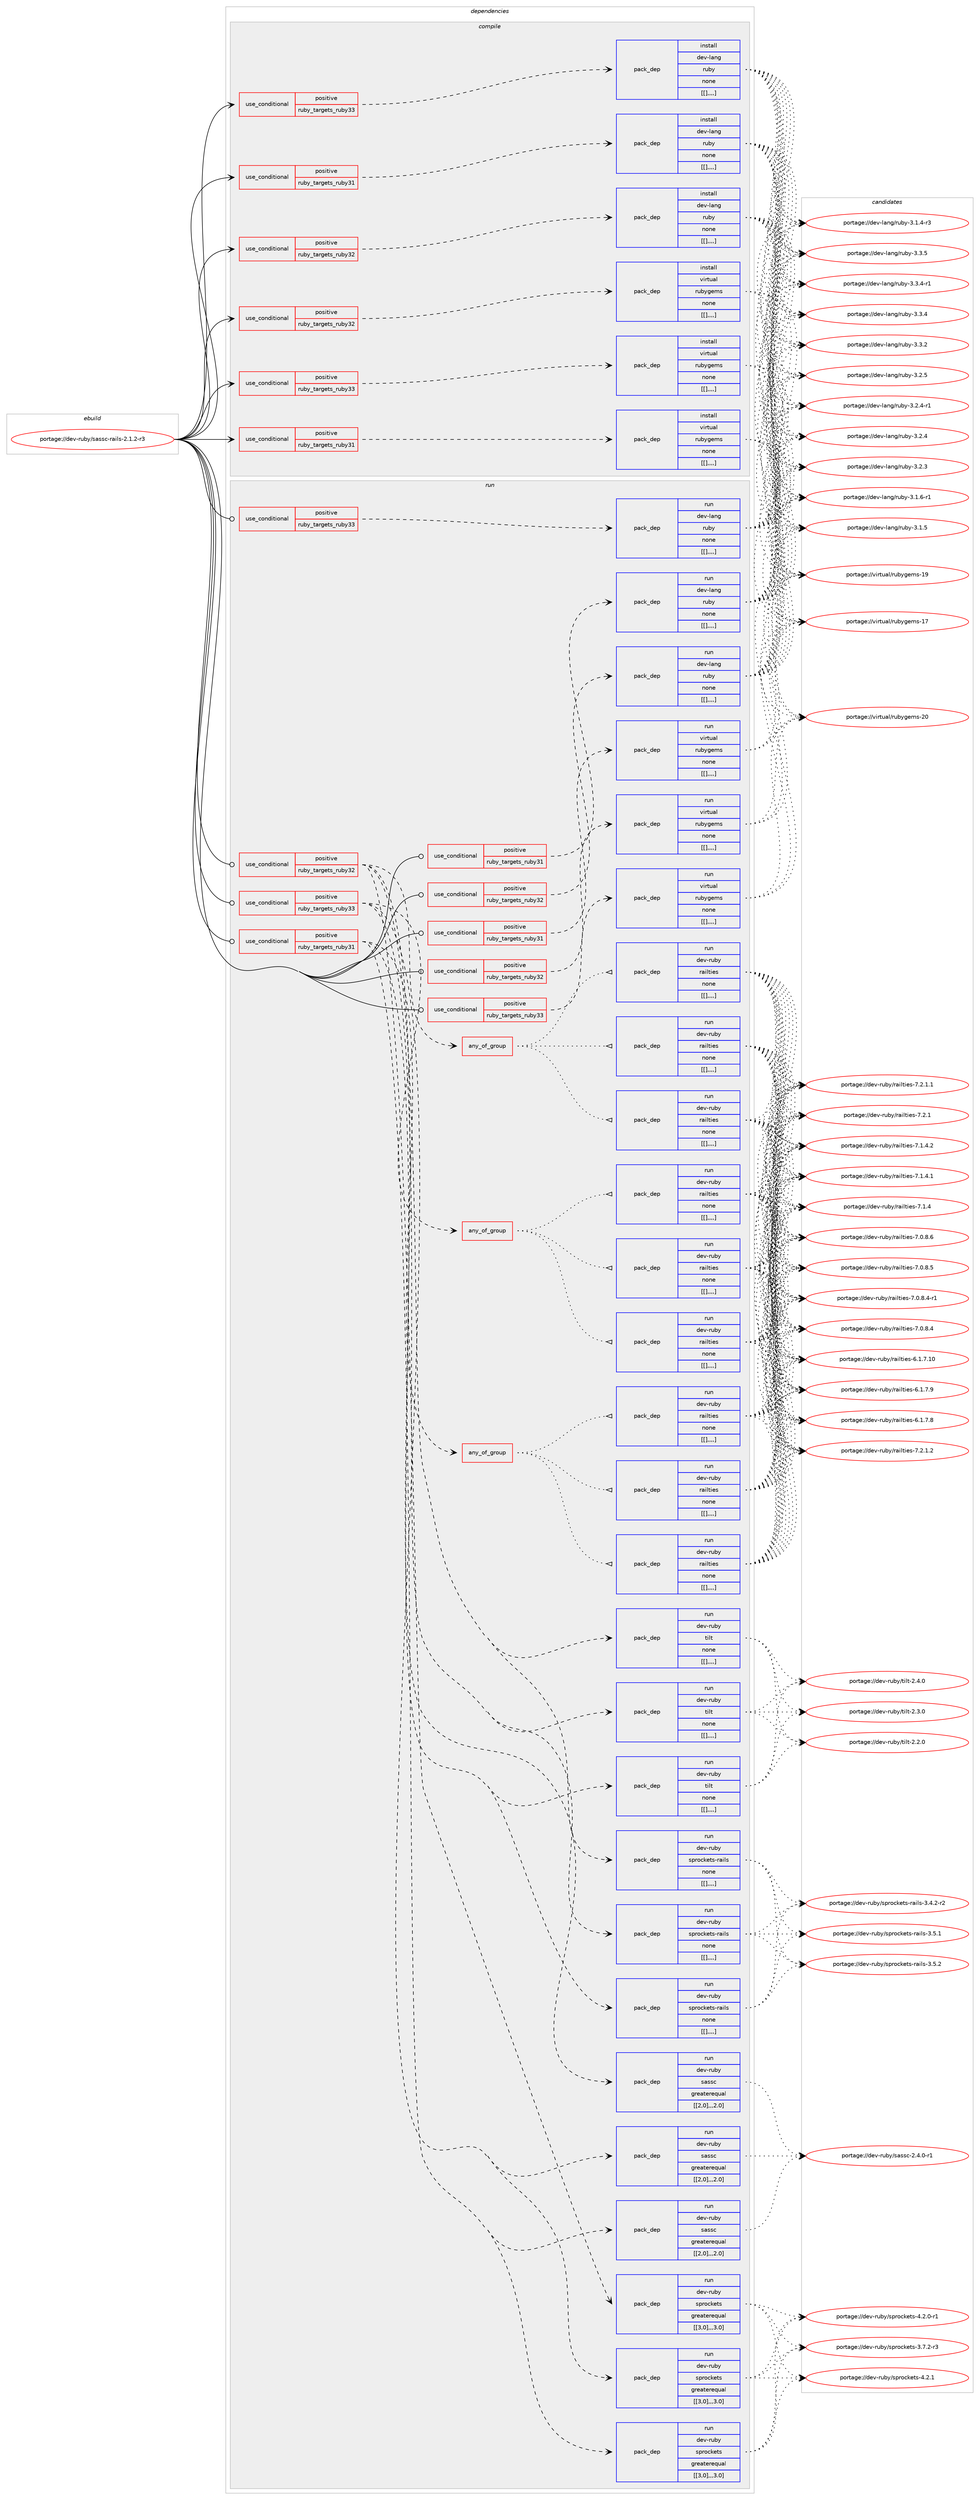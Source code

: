 digraph prolog {

# *************
# Graph options
# *************

newrank=true;
concentrate=true;
compound=true;
graph [rankdir=LR,fontname=Helvetica,fontsize=10,ranksep=1.5];#, ranksep=2.5, nodesep=0.2];
edge  [arrowhead=vee];
node  [fontname=Helvetica,fontsize=10];

# **********
# The ebuild
# **********

subgraph cluster_leftcol {
color=gray;
label=<<i>ebuild</i>>;
id [label="portage://dev-ruby/sassc-rails-2.1.2-r3", color=red, width=4, href="../dev-ruby/sassc-rails-2.1.2-r3.svg"];
}

# ****************
# The dependencies
# ****************

subgraph cluster_midcol {
color=gray;
label=<<i>dependencies</i>>;
subgraph cluster_compile {
fillcolor="#eeeeee";
style=filled;
label=<<i>compile</i>>;
subgraph cond60462 {
dependency213521 [label=<<TABLE BORDER="0" CELLBORDER="1" CELLSPACING="0" CELLPADDING="4"><TR><TD ROWSPAN="3" CELLPADDING="10">use_conditional</TD></TR><TR><TD>positive</TD></TR><TR><TD>ruby_targets_ruby31</TD></TR></TABLE>>, shape=none, color=red];
subgraph pack151575 {
dependency213522 [label=<<TABLE BORDER="0" CELLBORDER="1" CELLSPACING="0" CELLPADDING="4" WIDTH="220"><TR><TD ROWSPAN="6" CELLPADDING="30">pack_dep</TD></TR><TR><TD WIDTH="110">install</TD></TR><TR><TD>dev-lang</TD></TR><TR><TD>ruby</TD></TR><TR><TD>none</TD></TR><TR><TD>[[],,,,]</TD></TR></TABLE>>, shape=none, color=blue];
}
dependency213521:e -> dependency213522:w [weight=20,style="dashed",arrowhead="vee"];
}
id:e -> dependency213521:w [weight=20,style="solid",arrowhead="vee"];
subgraph cond60483 {
dependency213544 [label=<<TABLE BORDER="0" CELLBORDER="1" CELLSPACING="0" CELLPADDING="4"><TR><TD ROWSPAN="3" CELLPADDING="10">use_conditional</TD></TR><TR><TD>positive</TD></TR><TR><TD>ruby_targets_ruby31</TD></TR></TABLE>>, shape=none, color=red];
subgraph pack151588 {
dependency213548 [label=<<TABLE BORDER="0" CELLBORDER="1" CELLSPACING="0" CELLPADDING="4" WIDTH="220"><TR><TD ROWSPAN="6" CELLPADDING="30">pack_dep</TD></TR><TR><TD WIDTH="110">install</TD></TR><TR><TD>virtual</TD></TR><TR><TD>rubygems</TD></TR><TR><TD>none</TD></TR><TR><TD>[[],,,,]</TD></TR></TABLE>>, shape=none, color=blue];
}
dependency213544:e -> dependency213548:w [weight=20,style="dashed",arrowhead="vee"];
}
id:e -> dependency213544:w [weight=20,style="solid",arrowhead="vee"];
subgraph cond60505 {
dependency213609 [label=<<TABLE BORDER="0" CELLBORDER="1" CELLSPACING="0" CELLPADDING="4"><TR><TD ROWSPAN="3" CELLPADDING="10">use_conditional</TD></TR><TR><TD>positive</TD></TR><TR><TD>ruby_targets_ruby32</TD></TR></TABLE>>, shape=none, color=red];
subgraph pack151619 {
dependency213612 [label=<<TABLE BORDER="0" CELLBORDER="1" CELLSPACING="0" CELLPADDING="4" WIDTH="220"><TR><TD ROWSPAN="6" CELLPADDING="30">pack_dep</TD></TR><TR><TD WIDTH="110">install</TD></TR><TR><TD>dev-lang</TD></TR><TR><TD>ruby</TD></TR><TR><TD>none</TD></TR><TR><TD>[[],,,,]</TD></TR></TABLE>>, shape=none, color=blue];
}
dependency213609:e -> dependency213612:w [weight=20,style="dashed",arrowhead="vee"];
}
id:e -> dependency213609:w [weight=20,style="solid",arrowhead="vee"];
subgraph cond60580 {
dependency213768 [label=<<TABLE BORDER="0" CELLBORDER="1" CELLSPACING="0" CELLPADDING="4"><TR><TD ROWSPAN="3" CELLPADDING="10">use_conditional</TD></TR><TR><TD>positive</TD></TR><TR><TD>ruby_targets_ruby32</TD></TR></TABLE>>, shape=none, color=red];
subgraph pack151716 {
dependency213804 [label=<<TABLE BORDER="0" CELLBORDER="1" CELLSPACING="0" CELLPADDING="4" WIDTH="220"><TR><TD ROWSPAN="6" CELLPADDING="30">pack_dep</TD></TR><TR><TD WIDTH="110">install</TD></TR><TR><TD>virtual</TD></TR><TR><TD>rubygems</TD></TR><TR><TD>none</TD></TR><TR><TD>[[],,,,]</TD></TR></TABLE>>, shape=none, color=blue];
}
dependency213768:e -> dependency213804:w [weight=20,style="dashed",arrowhead="vee"];
}
id:e -> dependency213768:w [weight=20,style="solid",arrowhead="vee"];
subgraph cond60631 {
dependency213865 [label=<<TABLE BORDER="0" CELLBORDER="1" CELLSPACING="0" CELLPADDING="4"><TR><TD ROWSPAN="3" CELLPADDING="10">use_conditional</TD></TR><TR><TD>positive</TD></TR><TR><TD>ruby_targets_ruby33</TD></TR></TABLE>>, shape=none, color=red];
subgraph pack151757 {
dependency213892 [label=<<TABLE BORDER="0" CELLBORDER="1" CELLSPACING="0" CELLPADDING="4" WIDTH="220"><TR><TD ROWSPAN="6" CELLPADDING="30">pack_dep</TD></TR><TR><TD WIDTH="110">install</TD></TR><TR><TD>dev-lang</TD></TR><TR><TD>ruby</TD></TR><TR><TD>none</TD></TR><TR><TD>[[],,,,]</TD></TR></TABLE>>, shape=none, color=blue];
}
dependency213865:e -> dependency213892:w [weight=20,style="dashed",arrowhead="vee"];
}
id:e -> dependency213865:w [weight=20,style="solid",arrowhead="vee"];
subgraph cond60670 {
dependency213932 [label=<<TABLE BORDER="0" CELLBORDER="1" CELLSPACING="0" CELLPADDING="4"><TR><TD ROWSPAN="3" CELLPADDING="10">use_conditional</TD></TR><TR><TD>positive</TD></TR><TR><TD>ruby_targets_ruby33</TD></TR></TABLE>>, shape=none, color=red];
subgraph pack151800 {
dependency213992 [label=<<TABLE BORDER="0" CELLBORDER="1" CELLSPACING="0" CELLPADDING="4" WIDTH="220"><TR><TD ROWSPAN="6" CELLPADDING="30">pack_dep</TD></TR><TR><TD WIDTH="110">install</TD></TR><TR><TD>virtual</TD></TR><TR><TD>rubygems</TD></TR><TR><TD>none</TD></TR><TR><TD>[[],,,,]</TD></TR></TABLE>>, shape=none, color=blue];
}
dependency213932:e -> dependency213992:w [weight=20,style="dashed",arrowhead="vee"];
}
id:e -> dependency213932:w [weight=20,style="solid",arrowhead="vee"];
}
subgraph cluster_compileandrun {
fillcolor="#eeeeee";
style=filled;
label=<<i>compile and run</i>>;
}
subgraph cluster_run {
fillcolor="#eeeeee";
style=filled;
label=<<i>run</i>>;
subgraph cond60765 {
dependency214143 [label=<<TABLE BORDER="0" CELLBORDER="1" CELLSPACING="0" CELLPADDING="4"><TR><TD ROWSPAN="3" CELLPADDING="10">use_conditional</TD></TR><TR><TD>positive</TD></TR><TR><TD>ruby_targets_ruby31</TD></TR></TABLE>>, shape=none, color=red];
subgraph pack151909 {
dependency214166 [label=<<TABLE BORDER="0" CELLBORDER="1" CELLSPACING="0" CELLPADDING="4" WIDTH="220"><TR><TD ROWSPAN="6" CELLPADDING="30">pack_dep</TD></TR><TR><TD WIDTH="110">run</TD></TR><TR><TD>dev-lang</TD></TR><TR><TD>ruby</TD></TR><TR><TD>none</TD></TR><TR><TD>[[],,,,]</TD></TR></TABLE>>, shape=none, color=blue];
}
dependency214143:e -> dependency214166:w [weight=20,style="dashed",arrowhead="vee"];
}
id:e -> dependency214143:w [weight=20,style="solid",arrowhead="odot"];
subgraph cond60848 {
dependency214318 [label=<<TABLE BORDER="0" CELLBORDER="1" CELLSPACING="0" CELLPADDING="4"><TR><TD ROWSPAN="3" CELLPADDING="10">use_conditional</TD></TR><TR><TD>positive</TD></TR><TR><TD>ruby_targets_ruby31</TD></TR></TABLE>>, shape=none, color=red];
subgraph pack152019 {
dependency214442 [label=<<TABLE BORDER="0" CELLBORDER="1" CELLSPACING="0" CELLPADDING="4" WIDTH="220"><TR><TD ROWSPAN="6" CELLPADDING="30">pack_dep</TD></TR><TR><TD WIDTH="110">run</TD></TR><TR><TD>dev-ruby</TD></TR><TR><TD>sassc</TD></TR><TR><TD>greaterequal</TD></TR><TR><TD>[[2,0],,,2.0]</TD></TR></TABLE>>, shape=none, color=blue];
}
dependency214318:e -> dependency214442:w [weight=20,style="dashed",arrowhead="vee"];
subgraph pack152123 {
dependency214560 [label=<<TABLE BORDER="0" CELLBORDER="1" CELLSPACING="0" CELLPADDING="4" WIDTH="220"><TR><TD ROWSPAN="6" CELLPADDING="30">pack_dep</TD></TR><TR><TD WIDTH="110">run</TD></TR><TR><TD>dev-ruby</TD></TR><TR><TD>tilt</TD></TR><TR><TD>none</TD></TR><TR><TD>[[],,,,]</TD></TR></TABLE>>, shape=none, color=blue];
}
dependency214318:e -> dependency214560:w [weight=20,style="dashed",arrowhead="vee"];
subgraph any1335 {
dependency214598 [label=<<TABLE BORDER="0" CELLBORDER="1" CELLSPACING="0" CELLPADDING="4"><TR><TD CELLPADDING="10">any_of_group</TD></TR></TABLE>>, shape=none, color=red];subgraph pack152165 {
dependency214644 [label=<<TABLE BORDER="0" CELLBORDER="1" CELLSPACING="0" CELLPADDING="4" WIDTH="220"><TR><TD ROWSPAN="6" CELLPADDING="30">pack_dep</TD></TR><TR><TD WIDTH="110">run</TD></TR><TR><TD>dev-ruby</TD></TR><TR><TD>railties</TD></TR><TR><TD>none</TD></TR><TR><TD>[[],,,,]</TD></TR></TABLE>>, shape=none, color=blue];
}
dependency214598:e -> dependency214644:w [weight=20,style="dotted",arrowhead="oinv"];
subgraph pack152176 {
dependency214652 [label=<<TABLE BORDER="0" CELLBORDER="1" CELLSPACING="0" CELLPADDING="4" WIDTH="220"><TR><TD ROWSPAN="6" CELLPADDING="30">pack_dep</TD></TR><TR><TD WIDTH="110">run</TD></TR><TR><TD>dev-ruby</TD></TR><TR><TD>railties</TD></TR><TR><TD>none</TD></TR><TR><TD>[[],,,,]</TD></TR></TABLE>>, shape=none, color=blue];
}
dependency214598:e -> dependency214652:w [weight=20,style="dotted",arrowhead="oinv"];
subgraph pack152208 {
dependency214755 [label=<<TABLE BORDER="0" CELLBORDER="1" CELLSPACING="0" CELLPADDING="4" WIDTH="220"><TR><TD ROWSPAN="6" CELLPADDING="30">pack_dep</TD></TR><TR><TD WIDTH="110">run</TD></TR><TR><TD>dev-ruby</TD></TR><TR><TD>railties</TD></TR><TR><TD>none</TD></TR><TR><TD>[[],,,,]</TD></TR></TABLE>>, shape=none, color=blue];
}
dependency214598:e -> dependency214755:w [weight=20,style="dotted",arrowhead="oinv"];
}
dependency214318:e -> dependency214598:w [weight=20,style="dashed",arrowhead="vee"];
subgraph pack152257 {
dependency214808 [label=<<TABLE BORDER="0" CELLBORDER="1" CELLSPACING="0" CELLPADDING="4" WIDTH="220"><TR><TD ROWSPAN="6" CELLPADDING="30">pack_dep</TD></TR><TR><TD WIDTH="110">run</TD></TR><TR><TD>dev-ruby</TD></TR><TR><TD>sprockets</TD></TR><TR><TD>greaterequal</TD></TR><TR><TD>[[3,0],,,3.0]</TD></TR></TABLE>>, shape=none, color=blue];
}
dependency214318:e -> dependency214808:w [weight=20,style="dashed",arrowhead="vee"];
subgraph pack152284 {
dependency214898 [label=<<TABLE BORDER="0" CELLBORDER="1" CELLSPACING="0" CELLPADDING="4" WIDTH="220"><TR><TD ROWSPAN="6" CELLPADDING="30">pack_dep</TD></TR><TR><TD WIDTH="110">run</TD></TR><TR><TD>dev-ruby</TD></TR><TR><TD>sprockets-rails</TD></TR><TR><TD>none</TD></TR><TR><TD>[[],,,,]</TD></TR></TABLE>>, shape=none, color=blue];
}
dependency214318:e -> dependency214898:w [weight=20,style="dashed",arrowhead="vee"];
}
id:e -> dependency214318:w [weight=20,style="solid",arrowhead="odot"];
subgraph cond61112 {
dependency214944 [label=<<TABLE BORDER="0" CELLBORDER="1" CELLSPACING="0" CELLPADDING="4"><TR><TD ROWSPAN="3" CELLPADDING="10">use_conditional</TD></TR><TR><TD>positive</TD></TR><TR><TD>ruby_targets_ruby31</TD></TR></TABLE>>, shape=none, color=red];
subgraph pack152364 {
dependency214978 [label=<<TABLE BORDER="0" CELLBORDER="1" CELLSPACING="0" CELLPADDING="4" WIDTH="220"><TR><TD ROWSPAN="6" CELLPADDING="30">pack_dep</TD></TR><TR><TD WIDTH="110">run</TD></TR><TR><TD>virtual</TD></TR><TR><TD>rubygems</TD></TR><TR><TD>none</TD></TR><TR><TD>[[],,,,]</TD></TR></TABLE>>, shape=none, color=blue];
}
dependency214944:e -> dependency214978:w [weight=20,style="dashed",arrowhead="vee"];
}
id:e -> dependency214944:w [weight=20,style="solid",arrowhead="odot"];
subgraph cond61158 {
dependency215041 [label=<<TABLE BORDER="0" CELLBORDER="1" CELLSPACING="0" CELLPADDING="4"><TR><TD ROWSPAN="3" CELLPADDING="10">use_conditional</TD></TR><TR><TD>positive</TD></TR><TR><TD>ruby_targets_ruby32</TD></TR></TABLE>>, shape=none, color=red];
subgraph pack152398 {
dependency215085 [label=<<TABLE BORDER="0" CELLBORDER="1" CELLSPACING="0" CELLPADDING="4" WIDTH="220"><TR><TD ROWSPAN="6" CELLPADDING="30">pack_dep</TD></TR><TR><TD WIDTH="110">run</TD></TR><TR><TD>dev-lang</TD></TR><TR><TD>ruby</TD></TR><TR><TD>none</TD></TR><TR><TD>[[],,,,]</TD></TR></TABLE>>, shape=none, color=blue];
}
dependency215041:e -> dependency215085:w [weight=20,style="dashed",arrowhead="vee"];
}
id:e -> dependency215041:w [weight=20,style="solid",arrowhead="odot"];
subgraph cond61192 {
dependency215098 [label=<<TABLE BORDER="0" CELLBORDER="1" CELLSPACING="0" CELLPADDING="4"><TR><TD ROWSPAN="3" CELLPADDING="10">use_conditional</TD></TR><TR><TD>positive</TD></TR><TR><TD>ruby_targets_ruby32</TD></TR></TABLE>>, shape=none, color=red];
subgraph pack152430 {
dependency215135 [label=<<TABLE BORDER="0" CELLBORDER="1" CELLSPACING="0" CELLPADDING="4" WIDTH="220"><TR><TD ROWSPAN="6" CELLPADDING="30">pack_dep</TD></TR><TR><TD WIDTH="110">run</TD></TR><TR><TD>dev-ruby</TD></TR><TR><TD>sassc</TD></TR><TR><TD>greaterequal</TD></TR><TR><TD>[[2,0],,,2.0]</TD></TR></TABLE>>, shape=none, color=blue];
}
dependency215098:e -> dependency215135:w [weight=20,style="dashed",arrowhead="vee"];
subgraph pack152448 {
dependency215220 [label=<<TABLE BORDER="0" CELLBORDER="1" CELLSPACING="0" CELLPADDING="4" WIDTH="220"><TR><TD ROWSPAN="6" CELLPADDING="30">pack_dep</TD></TR><TR><TD WIDTH="110">run</TD></TR><TR><TD>dev-ruby</TD></TR><TR><TD>tilt</TD></TR><TR><TD>none</TD></TR><TR><TD>[[],,,,]</TD></TR></TABLE>>, shape=none, color=blue];
}
dependency215098:e -> dependency215220:w [weight=20,style="dashed",arrowhead="vee"];
subgraph any1336 {
dependency215245 [label=<<TABLE BORDER="0" CELLBORDER="1" CELLSPACING="0" CELLPADDING="4"><TR><TD CELLPADDING="10">any_of_group</TD></TR></TABLE>>, shape=none, color=red];subgraph pack152510 {
dependency215249 [label=<<TABLE BORDER="0" CELLBORDER="1" CELLSPACING="0" CELLPADDING="4" WIDTH="220"><TR><TD ROWSPAN="6" CELLPADDING="30">pack_dep</TD></TR><TR><TD WIDTH="110">run</TD></TR><TR><TD>dev-ruby</TD></TR><TR><TD>railties</TD></TR><TR><TD>none</TD></TR><TR><TD>[[],,,,]</TD></TR></TABLE>>, shape=none, color=blue];
}
dependency215245:e -> dependency215249:w [weight=20,style="dotted",arrowhead="oinv"];
subgraph pack152515 {
dependency215285 [label=<<TABLE BORDER="0" CELLBORDER="1" CELLSPACING="0" CELLPADDING="4" WIDTH="220"><TR><TD ROWSPAN="6" CELLPADDING="30">pack_dep</TD></TR><TR><TD WIDTH="110">run</TD></TR><TR><TD>dev-ruby</TD></TR><TR><TD>railties</TD></TR><TR><TD>none</TD></TR><TR><TD>[[],,,,]</TD></TR></TABLE>>, shape=none, color=blue];
}
dependency215245:e -> dependency215285:w [weight=20,style="dotted",arrowhead="oinv"];
subgraph pack152542 {
dependency215304 [label=<<TABLE BORDER="0" CELLBORDER="1" CELLSPACING="0" CELLPADDING="4" WIDTH="220"><TR><TD ROWSPAN="6" CELLPADDING="30">pack_dep</TD></TR><TR><TD WIDTH="110">run</TD></TR><TR><TD>dev-ruby</TD></TR><TR><TD>railties</TD></TR><TR><TD>none</TD></TR><TR><TD>[[],,,,]</TD></TR></TABLE>>, shape=none, color=blue];
}
dependency215245:e -> dependency215304:w [weight=20,style="dotted",arrowhead="oinv"];
}
dependency215098:e -> dependency215245:w [weight=20,style="dashed",arrowhead="vee"];
subgraph pack152545 {
dependency215310 [label=<<TABLE BORDER="0" CELLBORDER="1" CELLSPACING="0" CELLPADDING="4" WIDTH="220"><TR><TD ROWSPAN="6" CELLPADDING="30">pack_dep</TD></TR><TR><TD WIDTH="110">run</TD></TR><TR><TD>dev-ruby</TD></TR><TR><TD>sprockets</TD></TR><TR><TD>greaterequal</TD></TR><TR><TD>[[3,0],,,3.0]</TD></TR></TABLE>>, shape=none, color=blue];
}
dependency215098:e -> dependency215310:w [weight=20,style="dashed",arrowhead="vee"];
subgraph pack152548 {
dependency215313 [label=<<TABLE BORDER="0" CELLBORDER="1" CELLSPACING="0" CELLPADDING="4" WIDTH="220"><TR><TD ROWSPAN="6" CELLPADDING="30">pack_dep</TD></TR><TR><TD WIDTH="110">run</TD></TR><TR><TD>dev-ruby</TD></TR><TR><TD>sprockets-rails</TD></TR><TR><TD>none</TD></TR><TR><TD>[[],,,,]</TD></TR></TABLE>>, shape=none, color=blue];
}
dependency215098:e -> dependency215313:w [weight=20,style="dashed",arrowhead="vee"];
}
id:e -> dependency215098:w [weight=20,style="solid",arrowhead="odot"];
subgraph cond61291 {
dependency215331 [label=<<TABLE BORDER="0" CELLBORDER="1" CELLSPACING="0" CELLPADDING="4"><TR><TD ROWSPAN="3" CELLPADDING="10">use_conditional</TD></TR><TR><TD>positive</TD></TR><TR><TD>ruby_targets_ruby32</TD></TR></TABLE>>, shape=none, color=red];
subgraph pack152561 {
dependency215365 [label=<<TABLE BORDER="0" CELLBORDER="1" CELLSPACING="0" CELLPADDING="4" WIDTH="220"><TR><TD ROWSPAN="6" CELLPADDING="30">pack_dep</TD></TR><TR><TD WIDTH="110">run</TD></TR><TR><TD>virtual</TD></TR><TR><TD>rubygems</TD></TR><TR><TD>none</TD></TR><TR><TD>[[],,,,]</TD></TR></TABLE>>, shape=none, color=blue];
}
dependency215331:e -> dependency215365:w [weight=20,style="dashed",arrowhead="vee"];
}
id:e -> dependency215331:w [weight=20,style="solid",arrowhead="odot"];
subgraph cond61312 {
dependency215372 [label=<<TABLE BORDER="0" CELLBORDER="1" CELLSPACING="0" CELLPADDING="4"><TR><TD ROWSPAN="3" CELLPADDING="10">use_conditional</TD></TR><TR><TD>positive</TD></TR><TR><TD>ruby_targets_ruby33</TD></TR></TABLE>>, shape=none, color=red];
subgraph pack152589 {
dependency215385 [label=<<TABLE BORDER="0" CELLBORDER="1" CELLSPACING="0" CELLPADDING="4" WIDTH="220"><TR><TD ROWSPAN="6" CELLPADDING="30">pack_dep</TD></TR><TR><TD WIDTH="110">run</TD></TR><TR><TD>dev-lang</TD></TR><TR><TD>ruby</TD></TR><TR><TD>none</TD></TR><TR><TD>[[],,,,]</TD></TR></TABLE>>, shape=none, color=blue];
}
dependency215372:e -> dependency215385:w [weight=20,style="dashed",arrowhead="vee"];
}
id:e -> dependency215372:w [weight=20,style="solid",arrowhead="odot"];
subgraph cond61352 {
dependency215442 [label=<<TABLE BORDER="0" CELLBORDER="1" CELLSPACING="0" CELLPADDING="4"><TR><TD ROWSPAN="3" CELLPADDING="10">use_conditional</TD></TR><TR><TD>positive</TD></TR><TR><TD>ruby_targets_ruby33</TD></TR></TABLE>>, shape=none, color=red];
subgraph pack152630 {
dependency215470 [label=<<TABLE BORDER="0" CELLBORDER="1" CELLSPACING="0" CELLPADDING="4" WIDTH="220"><TR><TD ROWSPAN="6" CELLPADDING="30">pack_dep</TD></TR><TR><TD WIDTH="110">run</TD></TR><TR><TD>dev-ruby</TD></TR><TR><TD>sassc</TD></TR><TR><TD>greaterequal</TD></TR><TR><TD>[[2,0],,,2.0]</TD></TR></TABLE>>, shape=none, color=blue];
}
dependency215442:e -> dependency215470:w [weight=20,style="dashed",arrowhead="vee"];
subgraph pack152716 {
dependency215643 [label=<<TABLE BORDER="0" CELLBORDER="1" CELLSPACING="0" CELLPADDING="4" WIDTH="220"><TR><TD ROWSPAN="6" CELLPADDING="30">pack_dep</TD></TR><TR><TD WIDTH="110">run</TD></TR><TR><TD>dev-ruby</TD></TR><TR><TD>tilt</TD></TR><TR><TD>none</TD></TR><TR><TD>[[],,,,]</TD></TR></TABLE>>, shape=none, color=blue];
}
dependency215442:e -> dependency215643:w [weight=20,style="dashed",arrowhead="vee"];
subgraph any1337 {
dependency215649 [label=<<TABLE BORDER="0" CELLBORDER="1" CELLSPACING="0" CELLPADDING="4"><TR><TD CELLPADDING="10">any_of_group</TD></TR></TABLE>>, shape=none, color=red];subgraph pack152727 {
dependency215657 [label=<<TABLE BORDER="0" CELLBORDER="1" CELLSPACING="0" CELLPADDING="4" WIDTH="220"><TR><TD ROWSPAN="6" CELLPADDING="30">pack_dep</TD></TR><TR><TD WIDTH="110">run</TD></TR><TR><TD>dev-ruby</TD></TR><TR><TD>railties</TD></TR><TR><TD>none</TD></TR><TR><TD>[[],,,,]</TD></TR></TABLE>>, shape=none, color=blue];
}
dependency215649:e -> dependency215657:w [weight=20,style="dotted",arrowhead="oinv"];
subgraph pack152735 {
dependency215676 [label=<<TABLE BORDER="0" CELLBORDER="1" CELLSPACING="0" CELLPADDING="4" WIDTH="220"><TR><TD ROWSPAN="6" CELLPADDING="30">pack_dep</TD></TR><TR><TD WIDTH="110">run</TD></TR><TR><TD>dev-ruby</TD></TR><TR><TD>railties</TD></TR><TR><TD>none</TD></TR><TR><TD>[[],,,,]</TD></TR></TABLE>>, shape=none, color=blue];
}
dependency215649:e -> dependency215676:w [weight=20,style="dotted",arrowhead="oinv"];
subgraph pack152759 {
dependency215704 [label=<<TABLE BORDER="0" CELLBORDER="1" CELLSPACING="0" CELLPADDING="4" WIDTH="220"><TR><TD ROWSPAN="6" CELLPADDING="30">pack_dep</TD></TR><TR><TD WIDTH="110">run</TD></TR><TR><TD>dev-ruby</TD></TR><TR><TD>railties</TD></TR><TR><TD>none</TD></TR><TR><TD>[[],,,,]</TD></TR></TABLE>>, shape=none, color=blue];
}
dependency215649:e -> dependency215704:w [weight=20,style="dotted",arrowhead="oinv"];
}
dependency215442:e -> dependency215649:w [weight=20,style="dashed",arrowhead="vee"];
subgraph pack152778 {
dependency215741 [label=<<TABLE BORDER="0" CELLBORDER="1" CELLSPACING="0" CELLPADDING="4" WIDTH="220"><TR><TD ROWSPAN="6" CELLPADDING="30">pack_dep</TD></TR><TR><TD WIDTH="110">run</TD></TR><TR><TD>dev-ruby</TD></TR><TR><TD>sprockets</TD></TR><TR><TD>greaterequal</TD></TR><TR><TD>[[3,0],,,3.0]</TD></TR></TABLE>>, shape=none, color=blue];
}
dependency215442:e -> dependency215741:w [weight=20,style="dashed",arrowhead="vee"];
subgraph pack152782 {
dependency215750 [label=<<TABLE BORDER="0" CELLBORDER="1" CELLSPACING="0" CELLPADDING="4" WIDTH="220"><TR><TD ROWSPAN="6" CELLPADDING="30">pack_dep</TD></TR><TR><TD WIDTH="110">run</TD></TR><TR><TD>dev-ruby</TD></TR><TR><TD>sprockets-rails</TD></TR><TR><TD>none</TD></TR><TR><TD>[[],,,,]</TD></TR></TABLE>>, shape=none, color=blue];
}
dependency215442:e -> dependency215750:w [weight=20,style="dashed",arrowhead="vee"];
}
id:e -> dependency215442:w [weight=20,style="solid",arrowhead="odot"];
subgraph cond61484 {
dependency215759 [label=<<TABLE BORDER="0" CELLBORDER="1" CELLSPACING="0" CELLPADDING="4"><TR><TD ROWSPAN="3" CELLPADDING="10">use_conditional</TD></TR><TR><TD>positive</TD></TR><TR><TD>ruby_targets_ruby33</TD></TR></TABLE>>, shape=none, color=red];
subgraph pack152810 {
dependency215808 [label=<<TABLE BORDER="0" CELLBORDER="1" CELLSPACING="0" CELLPADDING="4" WIDTH="220"><TR><TD ROWSPAN="6" CELLPADDING="30">pack_dep</TD></TR><TR><TD WIDTH="110">run</TD></TR><TR><TD>virtual</TD></TR><TR><TD>rubygems</TD></TR><TR><TD>none</TD></TR><TR><TD>[[],,,,]</TD></TR></TABLE>>, shape=none, color=blue];
}
dependency215759:e -> dependency215808:w [weight=20,style="dashed",arrowhead="vee"];
}
id:e -> dependency215759:w [weight=20,style="solid",arrowhead="odot"];
}
}

# **************
# The candidates
# **************

subgraph cluster_choices {
rank=same;
color=gray;
label=<<i>candidates</i>>;

subgraph choice152454 {
color=black;
nodesep=1;
choice10010111845108971101034711411798121455146514653 [label="portage://dev-lang/ruby-3.3.5", color=red, width=4,href="../dev-lang/ruby-3.3.5.svg"];
choice100101118451089711010347114117981214551465146524511449 [label="portage://dev-lang/ruby-3.3.4-r1", color=red, width=4,href="../dev-lang/ruby-3.3.4-r1.svg"];
choice10010111845108971101034711411798121455146514652 [label="portage://dev-lang/ruby-3.3.4", color=red, width=4,href="../dev-lang/ruby-3.3.4.svg"];
choice10010111845108971101034711411798121455146514650 [label="portage://dev-lang/ruby-3.3.2", color=red, width=4,href="../dev-lang/ruby-3.3.2.svg"];
choice10010111845108971101034711411798121455146504653 [label="portage://dev-lang/ruby-3.2.5", color=red, width=4,href="../dev-lang/ruby-3.2.5.svg"];
choice100101118451089711010347114117981214551465046524511449 [label="portage://dev-lang/ruby-3.2.4-r1", color=red, width=4,href="../dev-lang/ruby-3.2.4-r1.svg"];
choice10010111845108971101034711411798121455146504652 [label="portage://dev-lang/ruby-3.2.4", color=red, width=4,href="../dev-lang/ruby-3.2.4.svg"];
choice10010111845108971101034711411798121455146504651 [label="portage://dev-lang/ruby-3.2.3", color=red, width=4,href="../dev-lang/ruby-3.2.3.svg"];
choice100101118451089711010347114117981214551464946544511449 [label="portage://dev-lang/ruby-3.1.6-r1", color=red, width=4,href="../dev-lang/ruby-3.1.6-r1.svg"];
choice10010111845108971101034711411798121455146494653 [label="portage://dev-lang/ruby-3.1.5", color=red, width=4,href="../dev-lang/ruby-3.1.5.svg"];
choice100101118451089711010347114117981214551464946524511451 [label="portage://dev-lang/ruby-3.1.4-r3", color=red, width=4,href="../dev-lang/ruby-3.1.4-r3.svg"];
dependency213522:e -> choice10010111845108971101034711411798121455146514653:w [style=dotted,weight="100"];
dependency213522:e -> choice100101118451089711010347114117981214551465146524511449:w [style=dotted,weight="100"];
dependency213522:e -> choice10010111845108971101034711411798121455146514652:w [style=dotted,weight="100"];
dependency213522:e -> choice10010111845108971101034711411798121455146514650:w [style=dotted,weight="100"];
dependency213522:e -> choice10010111845108971101034711411798121455146504653:w [style=dotted,weight="100"];
dependency213522:e -> choice100101118451089711010347114117981214551465046524511449:w [style=dotted,weight="100"];
dependency213522:e -> choice10010111845108971101034711411798121455146504652:w [style=dotted,weight="100"];
dependency213522:e -> choice10010111845108971101034711411798121455146504651:w [style=dotted,weight="100"];
dependency213522:e -> choice100101118451089711010347114117981214551464946544511449:w [style=dotted,weight="100"];
dependency213522:e -> choice10010111845108971101034711411798121455146494653:w [style=dotted,weight="100"];
dependency213522:e -> choice100101118451089711010347114117981214551464946524511451:w [style=dotted,weight="100"];
}
subgraph choice152479 {
color=black;
nodesep=1;
choice118105114116117971084711411798121103101109115455048 [label="portage://virtual/rubygems-20", color=red, width=4,href="../virtual/rubygems-20.svg"];
choice118105114116117971084711411798121103101109115454957 [label="portage://virtual/rubygems-19", color=red, width=4,href="../virtual/rubygems-19.svg"];
choice118105114116117971084711411798121103101109115454955 [label="portage://virtual/rubygems-17", color=red, width=4,href="../virtual/rubygems-17.svg"];
dependency213548:e -> choice118105114116117971084711411798121103101109115455048:w [style=dotted,weight="100"];
dependency213548:e -> choice118105114116117971084711411798121103101109115454957:w [style=dotted,weight="100"];
dependency213548:e -> choice118105114116117971084711411798121103101109115454955:w [style=dotted,weight="100"];
}
subgraph choice152484 {
color=black;
nodesep=1;
choice10010111845108971101034711411798121455146514653 [label="portage://dev-lang/ruby-3.3.5", color=red, width=4,href="../dev-lang/ruby-3.3.5.svg"];
choice100101118451089711010347114117981214551465146524511449 [label="portage://dev-lang/ruby-3.3.4-r1", color=red, width=4,href="../dev-lang/ruby-3.3.4-r1.svg"];
choice10010111845108971101034711411798121455146514652 [label="portage://dev-lang/ruby-3.3.4", color=red, width=4,href="../dev-lang/ruby-3.3.4.svg"];
choice10010111845108971101034711411798121455146514650 [label="portage://dev-lang/ruby-3.3.2", color=red, width=4,href="../dev-lang/ruby-3.3.2.svg"];
choice10010111845108971101034711411798121455146504653 [label="portage://dev-lang/ruby-3.2.5", color=red, width=4,href="../dev-lang/ruby-3.2.5.svg"];
choice100101118451089711010347114117981214551465046524511449 [label="portage://dev-lang/ruby-3.2.4-r1", color=red, width=4,href="../dev-lang/ruby-3.2.4-r1.svg"];
choice10010111845108971101034711411798121455146504652 [label="portage://dev-lang/ruby-3.2.4", color=red, width=4,href="../dev-lang/ruby-3.2.4.svg"];
choice10010111845108971101034711411798121455146504651 [label="portage://dev-lang/ruby-3.2.3", color=red, width=4,href="../dev-lang/ruby-3.2.3.svg"];
choice100101118451089711010347114117981214551464946544511449 [label="portage://dev-lang/ruby-3.1.6-r1", color=red, width=4,href="../dev-lang/ruby-3.1.6-r1.svg"];
choice10010111845108971101034711411798121455146494653 [label="portage://dev-lang/ruby-3.1.5", color=red, width=4,href="../dev-lang/ruby-3.1.5.svg"];
choice100101118451089711010347114117981214551464946524511451 [label="portage://dev-lang/ruby-3.1.4-r3", color=red, width=4,href="../dev-lang/ruby-3.1.4-r3.svg"];
dependency213612:e -> choice10010111845108971101034711411798121455146514653:w [style=dotted,weight="100"];
dependency213612:e -> choice100101118451089711010347114117981214551465146524511449:w [style=dotted,weight="100"];
dependency213612:e -> choice10010111845108971101034711411798121455146514652:w [style=dotted,weight="100"];
dependency213612:e -> choice10010111845108971101034711411798121455146514650:w [style=dotted,weight="100"];
dependency213612:e -> choice10010111845108971101034711411798121455146504653:w [style=dotted,weight="100"];
dependency213612:e -> choice100101118451089711010347114117981214551465046524511449:w [style=dotted,weight="100"];
dependency213612:e -> choice10010111845108971101034711411798121455146504652:w [style=dotted,weight="100"];
dependency213612:e -> choice10010111845108971101034711411798121455146504651:w [style=dotted,weight="100"];
dependency213612:e -> choice100101118451089711010347114117981214551464946544511449:w [style=dotted,weight="100"];
dependency213612:e -> choice10010111845108971101034711411798121455146494653:w [style=dotted,weight="100"];
dependency213612:e -> choice100101118451089711010347114117981214551464946524511451:w [style=dotted,weight="100"];
}
subgraph choice152498 {
color=black;
nodesep=1;
choice118105114116117971084711411798121103101109115455048 [label="portage://virtual/rubygems-20", color=red, width=4,href="../virtual/rubygems-20.svg"];
choice118105114116117971084711411798121103101109115454957 [label="portage://virtual/rubygems-19", color=red, width=4,href="../virtual/rubygems-19.svg"];
choice118105114116117971084711411798121103101109115454955 [label="portage://virtual/rubygems-17", color=red, width=4,href="../virtual/rubygems-17.svg"];
dependency213804:e -> choice118105114116117971084711411798121103101109115455048:w [style=dotted,weight="100"];
dependency213804:e -> choice118105114116117971084711411798121103101109115454957:w [style=dotted,weight="100"];
dependency213804:e -> choice118105114116117971084711411798121103101109115454955:w [style=dotted,weight="100"];
}
subgraph choice152506 {
color=black;
nodesep=1;
choice10010111845108971101034711411798121455146514653 [label="portage://dev-lang/ruby-3.3.5", color=red, width=4,href="../dev-lang/ruby-3.3.5.svg"];
choice100101118451089711010347114117981214551465146524511449 [label="portage://dev-lang/ruby-3.3.4-r1", color=red, width=4,href="../dev-lang/ruby-3.3.4-r1.svg"];
choice10010111845108971101034711411798121455146514652 [label="portage://dev-lang/ruby-3.3.4", color=red, width=4,href="../dev-lang/ruby-3.3.4.svg"];
choice10010111845108971101034711411798121455146514650 [label="portage://dev-lang/ruby-3.3.2", color=red, width=4,href="../dev-lang/ruby-3.3.2.svg"];
choice10010111845108971101034711411798121455146504653 [label="portage://dev-lang/ruby-3.2.5", color=red, width=4,href="../dev-lang/ruby-3.2.5.svg"];
choice100101118451089711010347114117981214551465046524511449 [label="portage://dev-lang/ruby-3.2.4-r1", color=red, width=4,href="../dev-lang/ruby-3.2.4-r1.svg"];
choice10010111845108971101034711411798121455146504652 [label="portage://dev-lang/ruby-3.2.4", color=red, width=4,href="../dev-lang/ruby-3.2.4.svg"];
choice10010111845108971101034711411798121455146504651 [label="portage://dev-lang/ruby-3.2.3", color=red, width=4,href="../dev-lang/ruby-3.2.3.svg"];
choice100101118451089711010347114117981214551464946544511449 [label="portage://dev-lang/ruby-3.1.6-r1", color=red, width=4,href="../dev-lang/ruby-3.1.6-r1.svg"];
choice10010111845108971101034711411798121455146494653 [label="portage://dev-lang/ruby-3.1.5", color=red, width=4,href="../dev-lang/ruby-3.1.5.svg"];
choice100101118451089711010347114117981214551464946524511451 [label="portage://dev-lang/ruby-3.1.4-r3", color=red, width=4,href="../dev-lang/ruby-3.1.4-r3.svg"];
dependency213892:e -> choice10010111845108971101034711411798121455146514653:w [style=dotted,weight="100"];
dependency213892:e -> choice100101118451089711010347114117981214551465146524511449:w [style=dotted,weight="100"];
dependency213892:e -> choice10010111845108971101034711411798121455146514652:w [style=dotted,weight="100"];
dependency213892:e -> choice10010111845108971101034711411798121455146514650:w [style=dotted,weight="100"];
dependency213892:e -> choice10010111845108971101034711411798121455146504653:w [style=dotted,weight="100"];
dependency213892:e -> choice100101118451089711010347114117981214551465046524511449:w [style=dotted,weight="100"];
dependency213892:e -> choice10010111845108971101034711411798121455146504652:w [style=dotted,weight="100"];
dependency213892:e -> choice10010111845108971101034711411798121455146504651:w [style=dotted,weight="100"];
dependency213892:e -> choice100101118451089711010347114117981214551464946544511449:w [style=dotted,weight="100"];
dependency213892:e -> choice10010111845108971101034711411798121455146494653:w [style=dotted,weight="100"];
dependency213892:e -> choice100101118451089711010347114117981214551464946524511451:w [style=dotted,weight="100"];
}
subgraph choice152514 {
color=black;
nodesep=1;
choice118105114116117971084711411798121103101109115455048 [label="portage://virtual/rubygems-20", color=red, width=4,href="../virtual/rubygems-20.svg"];
choice118105114116117971084711411798121103101109115454957 [label="portage://virtual/rubygems-19", color=red, width=4,href="../virtual/rubygems-19.svg"];
choice118105114116117971084711411798121103101109115454955 [label="portage://virtual/rubygems-17", color=red, width=4,href="../virtual/rubygems-17.svg"];
dependency213992:e -> choice118105114116117971084711411798121103101109115455048:w [style=dotted,weight="100"];
dependency213992:e -> choice118105114116117971084711411798121103101109115454957:w [style=dotted,weight="100"];
dependency213992:e -> choice118105114116117971084711411798121103101109115454955:w [style=dotted,weight="100"];
}
subgraph choice152529 {
color=black;
nodesep=1;
choice10010111845108971101034711411798121455146514653 [label="portage://dev-lang/ruby-3.3.5", color=red, width=4,href="../dev-lang/ruby-3.3.5.svg"];
choice100101118451089711010347114117981214551465146524511449 [label="portage://dev-lang/ruby-3.3.4-r1", color=red, width=4,href="../dev-lang/ruby-3.3.4-r1.svg"];
choice10010111845108971101034711411798121455146514652 [label="portage://dev-lang/ruby-3.3.4", color=red, width=4,href="../dev-lang/ruby-3.3.4.svg"];
choice10010111845108971101034711411798121455146514650 [label="portage://dev-lang/ruby-3.3.2", color=red, width=4,href="../dev-lang/ruby-3.3.2.svg"];
choice10010111845108971101034711411798121455146504653 [label="portage://dev-lang/ruby-3.2.5", color=red, width=4,href="../dev-lang/ruby-3.2.5.svg"];
choice100101118451089711010347114117981214551465046524511449 [label="portage://dev-lang/ruby-3.2.4-r1", color=red, width=4,href="../dev-lang/ruby-3.2.4-r1.svg"];
choice10010111845108971101034711411798121455146504652 [label="portage://dev-lang/ruby-3.2.4", color=red, width=4,href="../dev-lang/ruby-3.2.4.svg"];
choice10010111845108971101034711411798121455146504651 [label="portage://dev-lang/ruby-3.2.3", color=red, width=4,href="../dev-lang/ruby-3.2.3.svg"];
choice100101118451089711010347114117981214551464946544511449 [label="portage://dev-lang/ruby-3.1.6-r1", color=red, width=4,href="../dev-lang/ruby-3.1.6-r1.svg"];
choice10010111845108971101034711411798121455146494653 [label="portage://dev-lang/ruby-3.1.5", color=red, width=4,href="../dev-lang/ruby-3.1.5.svg"];
choice100101118451089711010347114117981214551464946524511451 [label="portage://dev-lang/ruby-3.1.4-r3", color=red, width=4,href="../dev-lang/ruby-3.1.4-r3.svg"];
dependency214166:e -> choice10010111845108971101034711411798121455146514653:w [style=dotted,weight="100"];
dependency214166:e -> choice100101118451089711010347114117981214551465146524511449:w [style=dotted,weight="100"];
dependency214166:e -> choice10010111845108971101034711411798121455146514652:w [style=dotted,weight="100"];
dependency214166:e -> choice10010111845108971101034711411798121455146514650:w [style=dotted,weight="100"];
dependency214166:e -> choice10010111845108971101034711411798121455146504653:w [style=dotted,weight="100"];
dependency214166:e -> choice100101118451089711010347114117981214551465046524511449:w [style=dotted,weight="100"];
dependency214166:e -> choice10010111845108971101034711411798121455146504652:w [style=dotted,weight="100"];
dependency214166:e -> choice10010111845108971101034711411798121455146504651:w [style=dotted,weight="100"];
dependency214166:e -> choice100101118451089711010347114117981214551464946544511449:w [style=dotted,weight="100"];
dependency214166:e -> choice10010111845108971101034711411798121455146494653:w [style=dotted,weight="100"];
dependency214166:e -> choice100101118451089711010347114117981214551464946524511451:w [style=dotted,weight="100"];
}
subgraph choice152532 {
color=black;
nodesep=1;
choice10010111845114117981214711597115115994550465246484511449 [label="portage://dev-ruby/sassc-2.4.0-r1", color=red, width=4,href="../dev-ruby/sassc-2.4.0-r1.svg"];
dependency214442:e -> choice10010111845114117981214711597115115994550465246484511449:w [style=dotted,weight="100"];
}
subgraph choice152533 {
color=black;
nodesep=1;
choice100101118451141179812147116105108116455046524648 [label="portage://dev-ruby/tilt-2.4.0", color=red, width=4,href="../dev-ruby/tilt-2.4.0.svg"];
choice100101118451141179812147116105108116455046514648 [label="portage://dev-ruby/tilt-2.3.0", color=red, width=4,href="../dev-ruby/tilt-2.3.0.svg"];
choice100101118451141179812147116105108116455046504648 [label="portage://dev-ruby/tilt-2.2.0", color=red, width=4,href="../dev-ruby/tilt-2.2.0.svg"];
dependency214560:e -> choice100101118451141179812147116105108116455046524648:w [style=dotted,weight="100"];
dependency214560:e -> choice100101118451141179812147116105108116455046514648:w [style=dotted,weight="100"];
dependency214560:e -> choice100101118451141179812147116105108116455046504648:w [style=dotted,weight="100"];
}
subgraph choice152552 {
color=black;
nodesep=1;
choice100101118451141179812147114971051081161051011154555465046494650 [label="portage://dev-ruby/railties-7.2.1.2", color=red, width=4,href="../dev-ruby/railties-7.2.1.2.svg"];
choice100101118451141179812147114971051081161051011154555465046494649 [label="portage://dev-ruby/railties-7.2.1.1", color=red, width=4,href="../dev-ruby/railties-7.2.1.1.svg"];
choice10010111845114117981214711497105108116105101115455546504649 [label="portage://dev-ruby/railties-7.2.1", color=red, width=4,href="../dev-ruby/railties-7.2.1.svg"];
choice100101118451141179812147114971051081161051011154555464946524650 [label="portage://dev-ruby/railties-7.1.4.2", color=red, width=4,href="../dev-ruby/railties-7.1.4.2.svg"];
choice100101118451141179812147114971051081161051011154555464946524649 [label="portage://dev-ruby/railties-7.1.4.1", color=red, width=4,href="../dev-ruby/railties-7.1.4.1.svg"];
choice10010111845114117981214711497105108116105101115455546494652 [label="portage://dev-ruby/railties-7.1.4", color=red, width=4,href="../dev-ruby/railties-7.1.4.svg"];
choice100101118451141179812147114971051081161051011154555464846564654 [label="portage://dev-ruby/railties-7.0.8.6", color=red, width=4,href="../dev-ruby/railties-7.0.8.6.svg"];
choice100101118451141179812147114971051081161051011154555464846564653 [label="portage://dev-ruby/railties-7.0.8.5", color=red, width=4,href="../dev-ruby/railties-7.0.8.5.svg"];
choice1001011184511411798121471149710510811610510111545554648465646524511449 [label="portage://dev-ruby/railties-7.0.8.4-r1", color=red, width=4,href="../dev-ruby/railties-7.0.8.4-r1.svg"];
choice100101118451141179812147114971051081161051011154555464846564652 [label="portage://dev-ruby/railties-7.0.8.4", color=red, width=4,href="../dev-ruby/railties-7.0.8.4.svg"];
choice10010111845114117981214711497105108116105101115455446494655464948 [label="portage://dev-ruby/railties-6.1.7.10", color=red, width=4,href="../dev-ruby/railties-6.1.7.10.svg"];
choice100101118451141179812147114971051081161051011154554464946554657 [label="portage://dev-ruby/railties-6.1.7.9", color=red, width=4,href="../dev-ruby/railties-6.1.7.9.svg"];
choice100101118451141179812147114971051081161051011154554464946554656 [label="portage://dev-ruby/railties-6.1.7.8", color=red, width=4,href="../dev-ruby/railties-6.1.7.8.svg"];
dependency214644:e -> choice100101118451141179812147114971051081161051011154555465046494650:w [style=dotted,weight="100"];
dependency214644:e -> choice100101118451141179812147114971051081161051011154555465046494649:w [style=dotted,weight="100"];
dependency214644:e -> choice10010111845114117981214711497105108116105101115455546504649:w [style=dotted,weight="100"];
dependency214644:e -> choice100101118451141179812147114971051081161051011154555464946524650:w [style=dotted,weight="100"];
dependency214644:e -> choice100101118451141179812147114971051081161051011154555464946524649:w [style=dotted,weight="100"];
dependency214644:e -> choice10010111845114117981214711497105108116105101115455546494652:w [style=dotted,weight="100"];
dependency214644:e -> choice100101118451141179812147114971051081161051011154555464846564654:w [style=dotted,weight="100"];
dependency214644:e -> choice100101118451141179812147114971051081161051011154555464846564653:w [style=dotted,weight="100"];
dependency214644:e -> choice1001011184511411798121471149710510811610510111545554648465646524511449:w [style=dotted,weight="100"];
dependency214644:e -> choice100101118451141179812147114971051081161051011154555464846564652:w [style=dotted,weight="100"];
dependency214644:e -> choice10010111845114117981214711497105108116105101115455446494655464948:w [style=dotted,weight="100"];
dependency214644:e -> choice100101118451141179812147114971051081161051011154554464946554657:w [style=dotted,weight="100"];
dependency214644:e -> choice100101118451141179812147114971051081161051011154554464946554656:w [style=dotted,weight="100"];
}
subgraph choice152560 {
color=black;
nodesep=1;
choice100101118451141179812147114971051081161051011154555465046494650 [label="portage://dev-ruby/railties-7.2.1.2", color=red, width=4,href="../dev-ruby/railties-7.2.1.2.svg"];
choice100101118451141179812147114971051081161051011154555465046494649 [label="portage://dev-ruby/railties-7.2.1.1", color=red, width=4,href="../dev-ruby/railties-7.2.1.1.svg"];
choice10010111845114117981214711497105108116105101115455546504649 [label="portage://dev-ruby/railties-7.2.1", color=red, width=4,href="../dev-ruby/railties-7.2.1.svg"];
choice100101118451141179812147114971051081161051011154555464946524650 [label="portage://dev-ruby/railties-7.1.4.2", color=red, width=4,href="../dev-ruby/railties-7.1.4.2.svg"];
choice100101118451141179812147114971051081161051011154555464946524649 [label="portage://dev-ruby/railties-7.1.4.1", color=red, width=4,href="../dev-ruby/railties-7.1.4.1.svg"];
choice10010111845114117981214711497105108116105101115455546494652 [label="portage://dev-ruby/railties-7.1.4", color=red, width=4,href="../dev-ruby/railties-7.1.4.svg"];
choice100101118451141179812147114971051081161051011154555464846564654 [label="portage://dev-ruby/railties-7.0.8.6", color=red, width=4,href="../dev-ruby/railties-7.0.8.6.svg"];
choice100101118451141179812147114971051081161051011154555464846564653 [label="portage://dev-ruby/railties-7.0.8.5", color=red, width=4,href="../dev-ruby/railties-7.0.8.5.svg"];
choice1001011184511411798121471149710510811610510111545554648465646524511449 [label="portage://dev-ruby/railties-7.0.8.4-r1", color=red, width=4,href="../dev-ruby/railties-7.0.8.4-r1.svg"];
choice100101118451141179812147114971051081161051011154555464846564652 [label="portage://dev-ruby/railties-7.0.8.4", color=red, width=4,href="../dev-ruby/railties-7.0.8.4.svg"];
choice10010111845114117981214711497105108116105101115455446494655464948 [label="portage://dev-ruby/railties-6.1.7.10", color=red, width=4,href="../dev-ruby/railties-6.1.7.10.svg"];
choice100101118451141179812147114971051081161051011154554464946554657 [label="portage://dev-ruby/railties-6.1.7.9", color=red, width=4,href="../dev-ruby/railties-6.1.7.9.svg"];
choice100101118451141179812147114971051081161051011154554464946554656 [label="portage://dev-ruby/railties-6.1.7.8", color=red, width=4,href="../dev-ruby/railties-6.1.7.8.svg"];
dependency214652:e -> choice100101118451141179812147114971051081161051011154555465046494650:w [style=dotted,weight="100"];
dependency214652:e -> choice100101118451141179812147114971051081161051011154555465046494649:w [style=dotted,weight="100"];
dependency214652:e -> choice10010111845114117981214711497105108116105101115455546504649:w [style=dotted,weight="100"];
dependency214652:e -> choice100101118451141179812147114971051081161051011154555464946524650:w [style=dotted,weight="100"];
dependency214652:e -> choice100101118451141179812147114971051081161051011154555464946524649:w [style=dotted,weight="100"];
dependency214652:e -> choice10010111845114117981214711497105108116105101115455546494652:w [style=dotted,weight="100"];
dependency214652:e -> choice100101118451141179812147114971051081161051011154555464846564654:w [style=dotted,weight="100"];
dependency214652:e -> choice100101118451141179812147114971051081161051011154555464846564653:w [style=dotted,weight="100"];
dependency214652:e -> choice1001011184511411798121471149710510811610510111545554648465646524511449:w [style=dotted,weight="100"];
dependency214652:e -> choice100101118451141179812147114971051081161051011154555464846564652:w [style=dotted,weight="100"];
dependency214652:e -> choice10010111845114117981214711497105108116105101115455446494655464948:w [style=dotted,weight="100"];
dependency214652:e -> choice100101118451141179812147114971051081161051011154554464946554657:w [style=dotted,weight="100"];
dependency214652:e -> choice100101118451141179812147114971051081161051011154554464946554656:w [style=dotted,weight="100"];
}
subgraph choice152570 {
color=black;
nodesep=1;
choice100101118451141179812147114971051081161051011154555465046494650 [label="portage://dev-ruby/railties-7.2.1.2", color=red, width=4,href="../dev-ruby/railties-7.2.1.2.svg"];
choice100101118451141179812147114971051081161051011154555465046494649 [label="portage://dev-ruby/railties-7.2.1.1", color=red, width=4,href="../dev-ruby/railties-7.2.1.1.svg"];
choice10010111845114117981214711497105108116105101115455546504649 [label="portage://dev-ruby/railties-7.2.1", color=red, width=4,href="../dev-ruby/railties-7.2.1.svg"];
choice100101118451141179812147114971051081161051011154555464946524650 [label="portage://dev-ruby/railties-7.1.4.2", color=red, width=4,href="../dev-ruby/railties-7.1.4.2.svg"];
choice100101118451141179812147114971051081161051011154555464946524649 [label="portage://dev-ruby/railties-7.1.4.1", color=red, width=4,href="../dev-ruby/railties-7.1.4.1.svg"];
choice10010111845114117981214711497105108116105101115455546494652 [label="portage://dev-ruby/railties-7.1.4", color=red, width=4,href="../dev-ruby/railties-7.1.4.svg"];
choice100101118451141179812147114971051081161051011154555464846564654 [label="portage://dev-ruby/railties-7.0.8.6", color=red, width=4,href="../dev-ruby/railties-7.0.8.6.svg"];
choice100101118451141179812147114971051081161051011154555464846564653 [label="portage://dev-ruby/railties-7.0.8.5", color=red, width=4,href="../dev-ruby/railties-7.0.8.5.svg"];
choice1001011184511411798121471149710510811610510111545554648465646524511449 [label="portage://dev-ruby/railties-7.0.8.4-r1", color=red, width=4,href="../dev-ruby/railties-7.0.8.4-r1.svg"];
choice100101118451141179812147114971051081161051011154555464846564652 [label="portage://dev-ruby/railties-7.0.8.4", color=red, width=4,href="../dev-ruby/railties-7.0.8.4.svg"];
choice10010111845114117981214711497105108116105101115455446494655464948 [label="portage://dev-ruby/railties-6.1.7.10", color=red, width=4,href="../dev-ruby/railties-6.1.7.10.svg"];
choice100101118451141179812147114971051081161051011154554464946554657 [label="portage://dev-ruby/railties-6.1.7.9", color=red, width=4,href="../dev-ruby/railties-6.1.7.9.svg"];
choice100101118451141179812147114971051081161051011154554464946554656 [label="portage://dev-ruby/railties-6.1.7.8", color=red, width=4,href="../dev-ruby/railties-6.1.7.8.svg"];
dependency214755:e -> choice100101118451141179812147114971051081161051011154555465046494650:w [style=dotted,weight="100"];
dependency214755:e -> choice100101118451141179812147114971051081161051011154555465046494649:w [style=dotted,weight="100"];
dependency214755:e -> choice10010111845114117981214711497105108116105101115455546504649:w [style=dotted,weight="100"];
dependency214755:e -> choice100101118451141179812147114971051081161051011154555464946524650:w [style=dotted,weight="100"];
dependency214755:e -> choice100101118451141179812147114971051081161051011154555464946524649:w [style=dotted,weight="100"];
dependency214755:e -> choice10010111845114117981214711497105108116105101115455546494652:w [style=dotted,weight="100"];
dependency214755:e -> choice100101118451141179812147114971051081161051011154555464846564654:w [style=dotted,weight="100"];
dependency214755:e -> choice100101118451141179812147114971051081161051011154555464846564653:w [style=dotted,weight="100"];
dependency214755:e -> choice1001011184511411798121471149710510811610510111545554648465646524511449:w [style=dotted,weight="100"];
dependency214755:e -> choice100101118451141179812147114971051081161051011154555464846564652:w [style=dotted,weight="100"];
dependency214755:e -> choice10010111845114117981214711497105108116105101115455446494655464948:w [style=dotted,weight="100"];
dependency214755:e -> choice100101118451141179812147114971051081161051011154554464946554657:w [style=dotted,weight="100"];
dependency214755:e -> choice100101118451141179812147114971051081161051011154554464946554656:w [style=dotted,weight="100"];
}
subgraph choice152578 {
color=black;
nodesep=1;
choice10010111845114117981214711511211411199107101116115455246504649 [label="portage://dev-ruby/sprockets-4.2.1", color=red, width=4,href="../dev-ruby/sprockets-4.2.1.svg"];
choice100101118451141179812147115112114111991071011161154552465046484511449 [label="portage://dev-ruby/sprockets-4.2.0-r1", color=red, width=4,href="../dev-ruby/sprockets-4.2.0-r1.svg"];
choice100101118451141179812147115112114111991071011161154551465546504511451 [label="portage://dev-ruby/sprockets-3.7.2-r3", color=red, width=4,href="../dev-ruby/sprockets-3.7.2-r3.svg"];
dependency214808:e -> choice10010111845114117981214711511211411199107101116115455246504649:w [style=dotted,weight="100"];
dependency214808:e -> choice100101118451141179812147115112114111991071011161154552465046484511449:w [style=dotted,weight="100"];
dependency214808:e -> choice100101118451141179812147115112114111991071011161154551465546504511451:w [style=dotted,weight="100"];
}
subgraph choice152579 {
color=black;
nodesep=1;
choice100101118451141179812147115112114111991071011161154511497105108115455146534650 [label="portage://dev-ruby/sprockets-rails-3.5.2", color=red, width=4,href="../dev-ruby/sprockets-rails-3.5.2.svg"];
choice100101118451141179812147115112114111991071011161154511497105108115455146534649 [label="portage://dev-ruby/sprockets-rails-3.5.1", color=red, width=4,href="../dev-ruby/sprockets-rails-3.5.1.svg"];
choice1001011184511411798121471151121141119910710111611545114971051081154551465246504511450 [label="portage://dev-ruby/sprockets-rails-3.4.2-r2", color=red, width=4,href="../dev-ruby/sprockets-rails-3.4.2-r2.svg"];
dependency214898:e -> choice100101118451141179812147115112114111991071011161154511497105108115455146534650:w [style=dotted,weight="100"];
dependency214898:e -> choice100101118451141179812147115112114111991071011161154511497105108115455146534649:w [style=dotted,weight="100"];
dependency214898:e -> choice1001011184511411798121471151121141119910710111611545114971051081154551465246504511450:w [style=dotted,weight="100"];
}
subgraph choice152590 {
color=black;
nodesep=1;
choice118105114116117971084711411798121103101109115455048 [label="portage://virtual/rubygems-20", color=red, width=4,href="../virtual/rubygems-20.svg"];
choice118105114116117971084711411798121103101109115454957 [label="portage://virtual/rubygems-19", color=red, width=4,href="../virtual/rubygems-19.svg"];
choice118105114116117971084711411798121103101109115454955 [label="portage://virtual/rubygems-17", color=red, width=4,href="../virtual/rubygems-17.svg"];
dependency214978:e -> choice118105114116117971084711411798121103101109115455048:w [style=dotted,weight="100"];
dependency214978:e -> choice118105114116117971084711411798121103101109115454957:w [style=dotted,weight="100"];
dependency214978:e -> choice118105114116117971084711411798121103101109115454955:w [style=dotted,weight="100"];
}
subgraph choice152592 {
color=black;
nodesep=1;
choice10010111845108971101034711411798121455146514653 [label="portage://dev-lang/ruby-3.3.5", color=red, width=4,href="../dev-lang/ruby-3.3.5.svg"];
choice100101118451089711010347114117981214551465146524511449 [label="portage://dev-lang/ruby-3.3.4-r1", color=red, width=4,href="../dev-lang/ruby-3.3.4-r1.svg"];
choice10010111845108971101034711411798121455146514652 [label="portage://dev-lang/ruby-3.3.4", color=red, width=4,href="../dev-lang/ruby-3.3.4.svg"];
choice10010111845108971101034711411798121455146514650 [label="portage://dev-lang/ruby-3.3.2", color=red, width=4,href="../dev-lang/ruby-3.3.2.svg"];
choice10010111845108971101034711411798121455146504653 [label="portage://dev-lang/ruby-3.2.5", color=red, width=4,href="../dev-lang/ruby-3.2.5.svg"];
choice100101118451089711010347114117981214551465046524511449 [label="portage://dev-lang/ruby-3.2.4-r1", color=red, width=4,href="../dev-lang/ruby-3.2.4-r1.svg"];
choice10010111845108971101034711411798121455146504652 [label="portage://dev-lang/ruby-3.2.4", color=red, width=4,href="../dev-lang/ruby-3.2.4.svg"];
choice10010111845108971101034711411798121455146504651 [label="portage://dev-lang/ruby-3.2.3", color=red, width=4,href="../dev-lang/ruby-3.2.3.svg"];
choice100101118451089711010347114117981214551464946544511449 [label="portage://dev-lang/ruby-3.1.6-r1", color=red, width=4,href="../dev-lang/ruby-3.1.6-r1.svg"];
choice10010111845108971101034711411798121455146494653 [label="portage://dev-lang/ruby-3.1.5", color=red, width=4,href="../dev-lang/ruby-3.1.5.svg"];
choice100101118451089711010347114117981214551464946524511451 [label="portage://dev-lang/ruby-3.1.4-r3", color=red, width=4,href="../dev-lang/ruby-3.1.4-r3.svg"];
dependency215085:e -> choice10010111845108971101034711411798121455146514653:w [style=dotted,weight="100"];
dependency215085:e -> choice100101118451089711010347114117981214551465146524511449:w [style=dotted,weight="100"];
dependency215085:e -> choice10010111845108971101034711411798121455146514652:w [style=dotted,weight="100"];
dependency215085:e -> choice10010111845108971101034711411798121455146514650:w [style=dotted,weight="100"];
dependency215085:e -> choice10010111845108971101034711411798121455146504653:w [style=dotted,weight="100"];
dependency215085:e -> choice100101118451089711010347114117981214551465046524511449:w [style=dotted,weight="100"];
dependency215085:e -> choice10010111845108971101034711411798121455146504652:w [style=dotted,weight="100"];
dependency215085:e -> choice10010111845108971101034711411798121455146504651:w [style=dotted,weight="100"];
dependency215085:e -> choice100101118451089711010347114117981214551464946544511449:w [style=dotted,weight="100"];
dependency215085:e -> choice10010111845108971101034711411798121455146494653:w [style=dotted,weight="100"];
dependency215085:e -> choice100101118451089711010347114117981214551464946524511451:w [style=dotted,weight="100"];
}
subgraph choice152629 {
color=black;
nodesep=1;
choice10010111845114117981214711597115115994550465246484511449 [label="portage://dev-ruby/sassc-2.4.0-r1", color=red, width=4,href="../dev-ruby/sassc-2.4.0-r1.svg"];
dependency215135:e -> choice10010111845114117981214711597115115994550465246484511449:w [style=dotted,weight="100"];
}
subgraph choice152630 {
color=black;
nodesep=1;
choice100101118451141179812147116105108116455046524648 [label="portage://dev-ruby/tilt-2.4.0", color=red, width=4,href="../dev-ruby/tilt-2.4.0.svg"];
choice100101118451141179812147116105108116455046514648 [label="portage://dev-ruby/tilt-2.3.0", color=red, width=4,href="../dev-ruby/tilt-2.3.0.svg"];
choice100101118451141179812147116105108116455046504648 [label="portage://dev-ruby/tilt-2.2.0", color=red, width=4,href="../dev-ruby/tilt-2.2.0.svg"];
dependency215220:e -> choice100101118451141179812147116105108116455046524648:w [style=dotted,weight="100"];
dependency215220:e -> choice100101118451141179812147116105108116455046514648:w [style=dotted,weight="100"];
dependency215220:e -> choice100101118451141179812147116105108116455046504648:w [style=dotted,weight="100"];
}
subgraph choice152633 {
color=black;
nodesep=1;
choice100101118451141179812147114971051081161051011154555465046494650 [label="portage://dev-ruby/railties-7.2.1.2", color=red, width=4,href="../dev-ruby/railties-7.2.1.2.svg"];
choice100101118451141179812147114971051081161051011154555465046494649 [label="portage://dev-ruby/railties-7.2.1.1", color=red, width=4,href="../dev-ruby/railties-7.2.1.1.svg"];
choice10010111845114117981214711497105108116105101115455546504649 [label="portage://dev-ruby/railties-7.2.1", color=red, width=4,href="../dev-ruby/railties-7.2.1.svg"];
choice100101118451141179812147114971051081161051011154555464946524650 [label="portage://dev-ruby/railties-7.1.4.2", color=red, width=4,href="../dev-ruby/railties-7.1.4.2.svg"];
choice100101118451141179812147114971051081161051011154555464946524649 [label="portage://dev-ruby/railties-7.1.4.1", color=red, width=4,href="../dev-ruby/railties-7.1.4.1.svg"];
choice10010111845114117981214711497105108116105101115455546494652 [label="portage://dev-ruby/railties-7.1.4", color=red, width=4,href="../dev-ruby/railties-7.1.4.svg"];
choice100101118451141179812147114971051081161051011154555464846564654 [label="portage://dev-ruby/railties-7.0.8.6", color=red, width=4,href="../dev-ruby/railties-7.0.8.6.svg"];
choice100101118451141179812147114971051081161051011154555464846564653 [label="portage://dev-ruby/railties-7.0.8.5", color=red, width=4,href="../dev-ruby/railties-7.0.8.5.svg"];
choice1001011184511411798121471149710510811610510111545554648465646524511449 [label="portage://dev-ruby/railties-7.0.8.4-r1", color=red, width=4,href="../dev-ruby/railties-7.0.8.4-r1.svg"];
choice100101118451141179812147114971051081161051011154555464846564652 [label="portage://dev-ruby/railties-7.0.8.4", color=red, width=4,href="../dev-ruby/railties-7.0.8.4.svg"];
choice10010111845114117981214711497105108116105101115455446494655464948 [label="portage://dev-ruby/railties-6.1.7.10", color=red, width=4,href="../dev-ruby/railties-6.1.7.10.svg"];
choice100101118451141179812147114971051081161051011154554464946554657 [label="portage://dev-ruby/railties-6.1.7.9", color=red, width=4,href="../dev-ruby/railties-6.1.7.9.svg"];
choice100101118451141179812147114971051081161051011154554464946554656 [label="portage://dev-ruby/railties-6.1.7.8", color=red, width=4,href="../dev-ruby/railties-6.1.7.8.svg"];
dependency215249:e -> choice100101118451141179812147114971051081161051011154555465046494650:w [style=dotted,weight="100"];
dependency215249:e -> choice100101118451141179812147114971051081161051011154555465046494649:w [style=dotted,weight="100"];
dependency215249:e -> choice10010111845114117981214711497105108116105101115455546504649:w [style=dotted,weight="100"];
dependency215249:e -> choice100101118451141179812147114971051081161051011154555464946524650:w [style=dotted,weight="100"];
dependency215249:e -> choice100101118451141179812147114971051081161051011154555464946524649:w [style=dotted,weight="100"];
dependency215249:e -> choice10010111845114117981214711497105108116105101115455546494652:w [style=dotted,weight="100"];
dependency215249:e -> choice100101118451141179812147114971051081161051011154555464846564654:w [style=dotted,weight="100"];
dependency215249:e -> choice100101118451141179812147114971051081161051011154555464846564653:w [style=dotted,weight="100"];
dependency215249:e -> choice1001011184511411798121471149710510811610510111545554648465646524511449:w [style=dotted,weight="100"];
dependency215249:e -> choice100101118451141179812147114971051081161051011154555464846564652:w [style=dotted,weight="100"];
dependency215249:e -> choice10010111845114117981214711497105108116105101115455446494655464948:w [style=dotted,weight="100"];
dependency215249:e -> choice100101118451141179812147114971051081161051011154554464946554657:w [style=dotted,weight="100"];
dependency215249:e -> choice100101118451141179812147114971051081161051011154554464946554656:w [style=dotted,weight="100"];
}
subgraph choice152638 {
color=black;
nodesep=1;
choice100101118451141179812147114971051081161051011154555465046494650 [label="portage://dev-ruby/railties-7.2.1.2", color=red, width=4,href="../dev-ruby/railties-7.2.1.2.svg"];
choice100101118451141179812147114971051081161051011154555465046494649 [label="portage://dev-ruby/railties-7.2.1.1", color=red, width=4,href="../dev-ruby/railties-7.2.1.1.svg"];
choice10010111845114117981214711497105108116105101115455546504649 [label="portage://dev-ruby/railties-7.2.1", color=red, width=4,href="../dev-ruby/railties-7.2.1.svg"];
choice100101118451141179812147114971051081161051011154555464946524650 [label="portage://dev-ruby/railties-7.1.4.2", color=red, width=4,href="../dev-ruby/railties-7.1.4.2.svg"];
choice100101118451141179812147114971051081161051011154555464946524649 [label="portage://dev-ruby/railties-7.1.4.1", color=red, width=4,href="../dev-ruby/railties-7.1.4.1.svg"];
choice10010111845114117981214711497105108116105101115455546494652 [label="portage://dev-ruby/railties-7.1.4", color=red, width=4,href="../dev-ruby/railties-7.1.4.svg"];
choice100101118451141179812147114971051081161051011154555464846564654 [label="portage://dev-ruby/railties-7.0.8.6", color=red, width=4,href="../dev-ruby/railties-7.0.8.6.svg"];
choice100101118451141179812147114971051081161051011154555464846564653 [label="portage://dev-ruby/railties-7.0.8.5", color=red, width=4,href="../dev-ruby/railties-7.0.8.5.svg"];
choice1001011184511411798121471149710510811610510111545554648465646524511449 [label="portage://dev-ruby/railties-7.0.8.4-r1", color=red, width=4,href="../dev-ruby/railties-7.0.8.4-r1.svg"];
choice100101118451141179812147114971051081161051011154555464846564652 [label="portage://dev-ruby/railties-7.0.8.4", color=red, width=4,href="../dev-ruby/railties-7.0.8.4.svg"];
choice10010111845114117981214711497105108116105101115455446494655464948 [label="portage://dev-ruby/railties-6.1.7.10", color=red, width=4,href="../dev-ruby/railties-6.1.7.10.svg"];
choice100101118451141179812147114971051081161051011154554464946554657 [label="portage://dev-ruby/railties-6.1.7.9", color=red, width=4,href="../dev-ruby/railties-6.1.7.9.svg"];
choice100101118451141179812147114971051081161051011154554464946554656 [label="portage://dev-ruby/railties-6.1.7.8", color=red, width=4,href="../dev-ruby/railties-6.1.7.8.svg"];
dependency215285:e -> choice100101118451141179812147114971051081161051011154555465046494650:w [style=dotted,weight="100"];
dependency215285:e -> choice100101118451141179812147114971051081161051011154555465046494649:w [style=dotted,weight="100"];
dependency215285:e -> choice10010111845114117981214711497105108116105101115455546504649:w [style=dotted,weight="100"];
dependency215285:e -> choice100101118451141179812147114971051081161051011154555464946524650:w [style=dotted,weight="100"];
dependency215285:e -> choice100101118451141179812147114971051081161051011154555464946524649:w [style=dotted,weight="100"];
dependency215285:e -> choice10010111845114117981214711497105108116105101115455546494652:w [style=dotted,weight="100"];
dependency215285:e -> choice100101118451141179812147114971051081161051011154555464846564654:w [style=dotted,weight="100"];
dependency215285:e -> choice100101118451141179812147114971051081161051011154555464846564653:w [style=dotted,weight="100"];
dependency215285:e -> choice1001011184511411798121471149710510811610510111545554648465646524511449:w [style=dotted,weight="100"];
dependency215285:e -> choice100101118451141179812147114971051081161051011154555464846564652:w [style=dotted,weight="100"];
dependency215285:e -> choice10010111845114117981214711497105108116105101115455446494655464948:w [style=dotted,weight="100"];
dependency215285:e -> choice100101118451141179812147114971051081161051011154554464946554657:w [style=dotted,weight="100"];
dependency215285:e -> choice100101118451141179812147114971051081161051011154554464946554656:w [style=dotted,weight="100"];
}
subgraph choice152644 {
color=black;
nodesep=1;
choice100101118451141179812147114971051081161051011154555465046494650 [label="portage://dev-ruby/railties-7.2.1.2", color=red, width=4,href="../dev-ruby/railties-7.2.1.2.svg"];
choice100101118451141179812147114971051081161051011154555465046494649 [label="portage://dev-ruby/railties-7.2.1.1", color=red, width=4,href="../dev-ruby/railties-7.2.1.1.svg"];
choice10010111845114117981214711497105108116105101115455546504649 [label="portage://dev-ruby/railties-7.2.1", color=red, width=4,href="../dev-ruby/railties-7.2.1.svg"];
choice100101118451141179812147114971051081161051011154555464946524650 [label="portage://dev-ruby/railties-7.1.4.2", color=red, width=4,href="../dev-ruby/railties-7.1.4.2.svg"];
choice100101118451141179812147114971051081161051011154555464946524649 [label="portage://dev-ruby/railties-7.1.4.1", color=red, width=4,href="../dev-ruby/railties-7.1.4.1.svg"];
choice10010111845114117981214711497105108116105101115455546494652 [label="portage://dev-ruby/railties-7.1.4", color=red, width=4,href="../dev-ruby/railties-7.1.4.svg"];
choice100101118451141179812147114971051081161051011154555464846564654 [label="portage://dev-ruby/railties-7.0.8.6", color=red, width=4,href="../dev-ruby/railties-7.0.8.6.svg"];
choice100101118451141179812147114971051081161051011154555464846564653 [label="portage://dev-ruby/railties-7.0.8.5", color=red, width=4,href="../dev-ruby/railties-7.0.8.5.svg"];
choice1001011184511411798121471149710510811610510111545554648465646524511449 [label="portage://dev-ruby/railties-7.0.8.4-r1", color=red, width=4,href="../dev-ruby/railties-7.0.8.4-r1.svg"];
choice100101118451141179812147114971051081161051011154555464846564652 [label="portage://dev-ruby/railties-7.0.8.4", color=red, width=4,href="../dev-ruby/railties-7.0.8.4.svg"];
choice10010111845114117981214711497105108116105101115455446494655464948 [label="portage://dev-ruby/railties-6.1.7.10", color=red, width=4,href="../dev-ruby/railties-6.1.7.10.svg"];
choice100101118451141179812147114971051081161051011154554464946554657 [label="portage://dev-ruby/railties-6.1.7.9", color=red, width=4,href="../dev-ruby/railties-6.1.7.9.svg"];
choice100101118451141179812147114971051081161051011154554464946554656 [label="portage://dev-ruby/railties-6.1.7.8", color=red, width=4,href="../dev-ruby/railties-6.1.7.8.svg"];
dependency215304:e -> choice100101118451141179812147114971051081161051011154555465046494650:w [style=dotted,weight="100"];
dependency215304:e -> choice100101118451141179812147114971051081161051011154555465046494649:w [style=dotted,weight="100"];
dependency215304:e -> choice10010111845114117981214711497105108116105101115455546504649:w [style=dotted,weight="100"];
dependency215304:e -> choice100101118451141179812147114971051081161051011154555464946524650:w [style=dotted,weight="100"];
dependency215304:e -> choice100101118451141179812147114971051081161051011154555464946524649:w [style=dotted,weight="100"];
dependency215304:e -> choice10010111845114117981214711497105108116105101115455546494652:w [style=dotted,weight="100"];
dependency215304:e -> choice100101118451141179812147114971051081161051011154555464846564654:w [style=dotted,weight="100"];
dependency215304:e -> choice100101118451141179812147114971051081161051011154555464846564653:w [style=dotted,weight="100"];
dependency215304:e -> choice1001011184511411798121471149710510811610510111545554648465646524511449:w [style=dotted,weight="100"];
dependency215304:e -> choice100101118451141179812147114971051081161051011154555464846564652:w [style=dotted,weight="100"];
dependency215304:e -> choice10010111845114117981214711497105108116105101115455446494655464948:w [style=dotted,weight="100"];
dependency215304:e -> choice100101118451141179812147114971051081161051011154554464946554657:w [style=dotted,weight="100"];
dependency215304:e -> choice100101118451141179812147114971051081161051011154554464946554656:w [style=dotted,weight="100"];
}
subgraph choice152651 {
color=black;
nodesep=1;
choice10010111845114117981214711511211411199107101116115455246504649 [label="portage://dev-ruby/sprockets-4.2.1", color=red, width=4,href="../dev-ruby/sprockets-4.2.1.svg"];
choice100101118451141179812147115112114111991071011161154552465046484511449 [label="portage://dev-ruby/sprockets-4.2.0-r1", color=red, width=4,href="../dev-ruby/sprockets-4.2.0-r1.svg"];
choice100101118451141179812147115112114111991071011161154551465546504511451 [label="portage://dev-ruby/sprockets-3.7.2-r3", color=red, width=4,href="../dev-ruby/sprockets-3.7.2-r3.svg"];
dependency215310:e -> choice10010111845114117981214711511211411199107101116115455246504649:w [style=dotted,weight="100"];
dependency215310:e -> choice100101118451141179812147115112114111991071011161154552465046484511449:w [style=dotted,weight="100"];
dependency215310:e -> choice100101118451141179812147115112114111991071011161154551465546504511451:w [style=dotted,weight="100"];
}
subgraph choice152653 {
color=black;
nodesep=1;
choice100101118451141179812147115112114111991071011161154511497105108115455146534650 [label="portage://dev-ruby/sprockets-rails-3.5.2", color=red, width=4,href="../dev-ruby/sprockets-rails-3.5.2.svg"];
choice100101118451141179812147115112114111991071011161154511497105108115455146534649 [label="portage://dev-ruby/sprockets-rails-3.5.1", color=red, width=4,href="../dev-ruby/sprockets-rails-3.5.1.svg"];
choice1001011184511411798121471151121141119910710111611545114971051081154551465246504511450 [label="portage://dev-ruby/sprockets-rails-3.4.2-r2", color=red, width=4,href="../dev-ruby/sprockets-rails-3.4.2-r2.svg"];
dependency215313:e -> choice100101118451141179812147115112114111991071011161154511497105108115455146534650:w [style=dotted,weight="100"];
dependency215313:e -> choice100101118451141179812147115112114111991071011161154511497105108115455146534649:w [style=dotted,weight="100"];
dependency215313:e -> choice1001011184511411798121471151121141119910710111611545114971051081154551465246504511450:w [style=dotted,weight="100"];
}
subgraph choice152658 {
color=black;
nodesep=1;
choice118105114116117971084711411798121103101109115455048 [label="portage://virtual/rubygems-20", color=red, width=4,href="../virtual/rubygems-20.svg"];
choice118105114116117971084711411798121103101109115454957 [label="portage://virtual/rubygems-19", color=red, width=4,href="../virtual/rubygems-19.svg"];
choice118105114116117971084711411798121103101109115454955 [label="portage://virtual/rubygems-17", color=red, width=4,href="../virtual/rubygems-17.svg"];
dependency215365:e -> choice118105114116117971084711411798121103101109115455048:w [style=dotted,weight="100"];
dependency215365:e -> choice118105114116117971084711411798121103101109115454957:w [style=dotted,weight="100"];
dependency215365:e -> choice118105114116117971084711411798121103101109115454955:w [style=dotted,weight="100"];
}
subgraph choice152661 {
color=black;
nodesep=1;
choice10010111845108971101034711411798121455146514653 [label="portage://dev-lang/ruby-3.3.5", color=red, width=4,href="../dev-lang/ruby-3.3.5.svg"];
choice100101118451089711010347114117981214551465146524511449 [label="portage://dev-lang/ruby-3.3.4-r1", color=red, width=4,href="../dev-lang/ruby-3.3.4-r1.svg"];
choice10010111845108971101034711411798121455146514652 [label="portage://dev-lang/ruby-3.3.4", color=red, width=4,href="../dev-lang/ruby-3.3.4.svg"];
choice10010111845108971101034711411798121455146514650 [label="portage://dev-lang/ruby-3.3.2", color=red, width=4,href="../dev-lang/ruby-3.3.2.svg"];
choice10010111845108971101034711411798121455146504653 [label="portage://dev-lang/ruby-3.2.5", color=red, width=4,href="../dev-lang/ruby-3.2.5.svg"];
choice100101118451089711010347114117981214551465046524511449 [label="portage://dev-lang/ruby-3.2.4-r1", color=red, width=4,href="../dev-lang/ruby-3.2.4-r1.svg"];
choice10010111845108971101034711411798121455146504652 [label="portage://dev-lang/ruby-3.2.4", color=red, width=4,href="../dev-lang/ruby-3.2.4.svg"];
choice10010111845108971101034711411798121455146504651 [label="portage://dev-lang/ruby-3.2.3", color=red, width=4,href="../dev-lang/ruby-3.2.3.svg"];
choice100101118451089711010347114117981214551464946544511449 [label="portage://dev-lang/ruby-3.1.6-r1", color=red, width=4,href="../dev-lang/ruby-3.1.6-r1.svg"];
choice10010111845108971101034711411798121455146494653 [label="portage://dev-lang/ruby-3.1.5", color=red, width=4,href="../dev-lang/ruby-3.1.5.svg"];
choice100101118451089711010347114117981214551464946524511451 [label="portage://dev-lang/ruby-3.1.4-r3", color=red, width=4,href="../dev-lang/ruby-3.1.4-r3.svg"];
dependency215385:e -> choice10010111845108971101034711411798121455146514653:w [style=dotted,weight="100"];
dependency215385:e -> choice100101118451089711010347114117981214551465146524511449:w [style=dotted,weight="100"];
dependency215385:e -> choice10010111845108971101034711411798121455146514652:w [style=dotted,weight="100"];
dependency215385:e -> choice10010111845108971101034711411798121455146514650:w [style=dotted,weight="100"];
dependency215385:e -> choice10010111845108971101034711411798121455146504653:w [style=dotted,weight="100"];
dependency215385:e -> choice100101118451089711010347114117981214551465046524511449:w [style=dotted,weight="100"];
dependency215385:e -> choice10010111845108971101034711411798121455146504652:w [style=dotted,weight="100"];
dependency215385:e -> choice10010111845108971101034711411798121455146504651:w [style=dotted,weight="100"];
dependency215385:e -> choice100101118451089711010347114117981214551464946544511449:w [style=dotted,weight="100"];
dependency215385:e -> choice10010111845108971101034711411798121455146494653:w [style=dotted,weight="100"];
dependency215385:e -> choice100101118451089711010347114117981214551464946524511451:w [style=dotted,weight="100"];
}
subgraph choice152671 {
color=black;
nodesep=1;
choice10010111845114117981214711597115115994550465246484511449 [label="portage://dev-ruby/sassc-2.4.0-r1", color=red, width=4,href="../dev-ruby/sassc-2.4.0-r1.svg"];
dependency215470:e -> choice10010111845114117981214711597115115994550465246484511449:w [style=dotted,weight="100"];
}
subgraph choice152691 {
color=black;
nodesep=1;
choice100101118451141179812147116105108116455046524648 [label="portage://dev-ruby/tilt-2.4.0", color=red, width=4,href="../dev-ruby/tilt-2.4.0.svg"];
choice100101118451141179812147116105108116455046514648 [label="portage://dev-ruby/tilt-2.3.0", color=red, width=4,href="../dev-ruby/tilt-2.3.0.svg"];
choice100101118451141179812147116105108116455046504648 [label="portage://dev-ruby/tilt-2.2.0", color=red, width=4,href="../dev-ruby/tilt-2.2.0.svg"];
dependency215643:e -> choice100101118451141179812147116105108116455046524648:w [style=dotted,weight="100"];
dependency215643:e -> choice100101118451141179812147116105108116455046514648:w [style=dotted,weight="100"];
dependency215643:e -> choice100101118451141179812147116105108116455046504648:w [style=dotted,weight="100"];
}
subgraph choice152715 {
color=black;
nodesep=1;
choice100101118451141179812147114971051081161051011154555465046494650 [label="portage://dev-ruby/railties-7.2.1.2", color=red, width=4,href="../dev-ruby/railties-7.2.1.2.svg"];
choice100101118451141179812147114971051081161051011154555465046494649 [label="portage://dev-ruby/railties-7.2.1.1", color=red, width=4,href="../dev-ruby/railties-7.2.1.1.svg"];
choice10010111845114117981214711497105108116105101115455546504649 [label="portage://dev-ruby/railties-7.2.1", color=red, width=4,href="../dev-ruby/railties-7.2.1.svg"];
choice100101118451141179812147114971051081161051011154555464946524650 [label="portage://dev-ruby/railties-7.1.4.2", color=red, width=4,href="../dev-ruby/railties-7.1.4.2.svg"];
choice100101118451141179812147114971051081161051011154555464946524649 [label="portage://dev-ruby/railties-7.1.4.1", color=red, width=4,href="../dev-ruby/railties-7.1.4.1.svg"];
choice10010111845114117981214711497105108116105101115455546494652 [label="portage://dev-ruby/railties-7.1.4", color=red, width=4,href="../dev-ruby/railties-7.1.4.svg"];
choice100101118451141179812147114971051081161051011154555464846564654 [label="portage://dev-ruby/railties-7.0.8.6", color=red, width=4,href="../dev-ruby/railties-7.0.8.6.svg"];
choice100101118451141179812147114971051081161051011154555464846564653 [label="portage://dev-ruby/railties-7.0.8.5", color=red, width=4,href="../dev-ruby/railties-7.0.8.5.svg"];
choice1001011184511411798121471149710510811610510111545554648465646524511449 [label="portage://dev-ruby/railties-7.0.8.4-r1", color=red, width=4,href="../dev-ruby/railties-7.0.8.4-r1.svg"];
choice100101118451141179812147114971051081161051011154555464846564652 [label="portage://dev-ruby/railties-7.0.8.4", color=red, width=4,href="../dev-ruby/railties-7.0.8.4.svg"];
choice10010111845114117981214711497105108116105101115455446494655464948 [label="portage://dev-ruby/railties-6.1.7.10", color=red, width=4,href="../dev-ruby/railties-6.1.7.10.svg"];
choice100101118451141179812147114971051081161051011154554464946554657 [label="portage://dev-ruby/railties-6.1.7.9", color=red, width=4,href="../dev-ruby/railties-6.1.7.9.svg"];
choice100101118451141179812147114971051081161051011154554464946554656 [label="portage://dev-ruby/railties-6.1.7.8", color=red, width=4,href="../dev-ruby/railties-6.1.7.8.svg"];
dependency215657:e -> choice100101118451141179812147114971051081161051011154555465046494650:w [style=dotted,weight="100"];
dependency215657:e -> choice100101118451141179812147114971051081161051011154555465046494649:w [style=dotted,weight="100"];
dependency215657:e -> choice10010111845114117981214711497105108116105101115455546504649:w [style=dotted,weight="100"];
dependency215657:e -> choice100101118451141179812147114971051081161051011154555464946524650:w [style=dotted,weight="100"];
dependency215657:e -> choice100101118451141179812147114971051081161051011154555464946524649:w [style=dotted,weight="100"];
dependency215657:e -> choice10010111845114117981214711497105108116105101115455546494652:w [style=dotted,weight="100"];
dependency215657:e -> choice100101118451141179812147114971051081161051011154555464846564654:w [style=dotted,weight="100"];
dependency215657:e -> choice100101118451141179812147114971051081161051011154555464846564653:w [style=dotted,weight="100"];
dependency215657:e -> choice1001011184511411798121471149710510811610510111545554648465646524511449:w [style=dotted,weight="100"];
dependency215657:e -> choice100101118451141179812147114971051081161051011154555464846564652:w [style=dotted,weight="100"];
dependency215657:e -> choice10010111845114117981214711497105108116105101115455446494655464948:w [style=dotted,weight="100"];
dependency215657:e -> choice100101118451141179812147114971051081161051011154554464946554657:w [style=dotted,weight="100"];
dependency215657:e -> choice100101118451141179812147114971051081161051011154554464946554656:w [style=dotted,weight="100"];
}
subgraph choice152721 {
color=black;
nodesep=1;
choice100101118451141179812147114971051081161051011154555465046494650 [label="portage://dev-ruby/railties-7.2.1.2", color=red, width=4,href="../dev-ruby/railties-7.2.1.2.svg"];
choice100101118451141179812147114971051081161051011154555465046494649 [label="portage://dev-ruby/railties-7.2.1.1", color=red, width=4,href="../dev-ruby/railties-7.2.1.1.svg"];
choice10010111845114117981214711497105108116105101115455546504649 [label="portage://dev-ruby/railties-7.2.1", color=red, width=4,href="../dev-ruby/railties-7.2.1.svg"];
choice100101118451141179812147114971051081161051011154555464946524650 [label="portage://dev-ruby/railties-7.1.4.2", color=red, width=4,href="../dev-ruby/railties-7.1.4.2.svg"];
choice100101118451141179812147114971051081161051011154555464946524649 [label="portage://dev-ruby/railties-7.1.4.1", color=red, width=4,href="../dev-ruby/railties-7.1.4.1.svg"];
choice10010111845114117981214711497105108116105101115455546494652 [label="portage://dev-ruby/railties-7.1.4", color=red, width=4,href="../dev-ruby/railties-7.1.4.svg"];
choice100101118451141179812147114971051081161051011154555464846564654 [label="portage://dev-ruby/railties-7.0.8.6", color=red, width=4,href="../dev-ruby/railties-7.0.8.6.svg"];
choice100101118451141179812147114971051081161051011154555464846564653 [label="portage://dev-ruby/railties-7.0.8.5", color=red, width=4,href="../dev-ruby/railties-7.0.8.5.svg"];
choice1001011184511411798121471149710510811610510111545554648465646524511449 [label="portage://dev-ruby/railties-7.0.8.4-r1", color=red, width=4,href="../dev-ruby/railties-7.0.8.4-r1.svg"];
choice100101118451141179812147114971051081161051011154555464846564652 [label="portage://dev-ruby/railties-7.0.8.4", color=red, width=4,href="../dev-ruby/railties-7.0.8.4.svg"];
choice10010111845114117981214711497105108116105101115455446494655464948 [label="portage://dev-ruby/railties-6.1.7.10", color=red, width=4,href="../dev-ruby/railties-6.1.7.10.svg"];
choice100101118451141179812147114971051081161051011154554464946554657 [label="portage://dev-ruby/railties-6.1.7.9", color=red, width=4,href="../dev-ruby/railties-6.1.7.9.svg"];
choice100101118451141179812147114971051081161051011154554464946554656 [label="portage://dev-ruby/railties-6.1.7.8", color=red, width=4,href="../dev-ruby/railties-6.1.7.8.svg"];
dependency215676:e -> choice100101118451141179812147114971051081161051011154555465046494650:w [style=dotted,weight="100"];
dependency215676:e -> choice100101118451141179812147114971051081161051011154555465046494649:w [style=dotted,weight="100"];
dependency215676:e -> choice10010111845114117981214711497105108116105101115455546504649:w [style=dotted,weight="100"];
dependency215676:e -> choice100101118451141179812147114971051081161051011154555464946524650:w [style=dotted,weight="100"];
dependency215676:e -> choice100101118451141179812147114971051081161051011154555464946524649:w [style=dotted,weight="100"];
dependency215676:e -> choice10010111845114117981214711497105108116105101115455546494652:w [style=dotted,weight="100"];
dependency215676:e -> choice100101118451141179812147114971051081161051011154555464846564654:w [style=dotted,weight="100"];
dependency215676:e -> choice100101118451141179812147114971051081161051011154555464846564653:w [style=dotted,weight="100"];
dependency215676:e -> choice1001011184511411798121471149710510811610510111545554648465646524511449:w [style=dotted,weight="100"];
dependency215676:e -> choice100101118451141179812147114971051081161051011154555464846564652:w [style=dotted,weight="100"];
dependency215676:e -> choice10010111845114117981214711497105108116105101115455446494655464948:w [style=dotted,weight="100"];
dependency215676:e -> choice100101118451141179812147114971051081161051011154554464946554657:w [style=dotted,weight="100"];
dependency215676:e -> choice100101118451141179812147114971051081161051011154554464946554656:w [style=dotted,weight="100"];
}
subgraph choice152725 {
color=black;
nodesep=1;
choice100101118451141179812147114971051081161051011154555465046494650 [label="portage://dev-ruby/railties-7.2.1.2", color=red, width=4,href="../dev-ruby/railties-7.2.1.2.svg"];
choice100101118451141179812147114971051081161051011154555465046494649 [label="portage://dev-ruby/railties-7.2.1.1", color=red, width=4,href="../dev-ruby/railties-7.2.1.1.svg"];
choice10010111845114117981214711497105108116105101115455546504649 [label="portage://dev-ruby/railties-7.2.1", color=red, width=4,href="../dev-ruby/railties-7.2.1.svg"];
choice100101118451141179812147114971051081161051011154555464946524650 [label="portage://dev-ruby/railties-7.1.4.2", color=red, width=4,href="../dev-ruby/railties-7.1.4.2.svg"];
choice100101118451141179812147114971051081161051011154555464946524649 [label="portage://dev-ruby/railties-7.1.4.1", color=red, width=4,href="../dev-ruby/railties-7.1.4.1.svg"];
choice10010111845114117981214711497105108116105101115455546494652 [label="portage://dev-ruby/railties-7.1.4", color=red, width=4,href="../dev-ruby/railties-7.1.4.svg"];
choice100101118451141179812147114971051081161051011154555464846564654 [label="portage://dev-ruby/railties-7.0.8.6", color=red, width=4,href="../dev-ruby/railties-7.0.8.6.svg"];
choice100101118451141179812147114971051081161051011154555464846564653 [label="portage://dev-ruby/railties-7.0.8.5", color=red, width=4,href="../dev-ruby/railties-7.0.8.5.svg"];
choice1001011184511411798121471149710510811610510111545554648465646524511449 [label="portage://dev-ruby/railties-7.0.8.4-r1", color=red, width=4,href="../dev-ruby/railties-7.0.8.4-r1.svg"];
choice100101118451141179812147114971051081161051011154555464846564652 [label="portage://dev-ruby/railties-7.0.8.4", color=red, width=4,href="../dev-ruby/railties-7.0.8.4.svg"];
choice10010111845114117981214711497105108116105101115455446494655464948 [label="portage://dev-ruby/railties-6.1.7.10", color=red, width=4,href="../dev-ruby/railties-6.1.7.10.svg"];
choice100101118451141179812147114971051081161051011154554464946554657 [label="portage://dev-ruby/railties-6.1.7.9", color=red, width=4,href="../dev-ruby/railties-6.1.7.9.svg"];
choice100101118451141179812147114971051081161051011154554464946554656 [label="portage://dev-ruby/railties-6.1.7.8", color=red, width=4,href="../dev-ruby/railties-6.1.7.8.svg"];
dependency215704:e -> choice100101118451141179812147114971051081161051011154555465046494650:w [style=dotted,weight="100"];
dependency215704:e -> choice100101118451141179812147114971051081161051011154555465046494649:w [style=dotted,weight="100"];
dependency215704:e -> choice10010111845114117981214711497105108116105101115455546504649:w [style=dotted,weight="100"];
dependency215704:e -> choice100101118451141179812147114971051081161051011154555464946524650:w [style=dotted,weight="100"];
dependency215704:e -> choice100101118451141179812147114971051081161051011154555464946524649:w [style=dotted,weight="100"];
dependency215704:e -> choice10010111845114117981214711497105108116105101115455546494652:w [style=dotted,weight="100"];
dependency215704:e -> choice100101118451141179812147114971051081161051011154555464846564654:w [style=dotted,weight="100"];
dependency215704:e -> choice100101118451141179812147114971051081161051011154555464846564653:w [style=dotted,weight="100"];
dependency215704:e -> choice1001011184511411798121471149710510811610510111545554648465646524511449:w [style=dotted,weight="100"];
dependency215704:e -> choice100101118451141179812147114971051081161051011154555464846564652:w [style=dotted,weight="100"];
dependency215704:e -> choice10010111845114117981214711497105108116105101115455446494655464948:w [style=dotted,weight="100"];
dependency215704:e -> choice100101118451141179812147114971051081161051011154554464946554657:w [style=dotted,weight="100"];
dependency215704:e -> choice100101118451141179812147114971051081161051011154554464946554656:w [style=dotted,weight="100"];
}
subgraph choice152746 {
color=black;
nodesep=1;
choice10010111845114117981214711511211411199107101116115455246504649 [label="portage://dev-ruby/sprockets-4.2.1", color=red, width=4,href="../dev-ruby/sprockets-4.2.1.svg"];
choice100101118451141179812147115112114111991071011161154552465046484511449 [label="portage://dev-ruby/sprockets-4.2.0-r1", color=red, width=4,href="../dev-ruby/sprockets-4.2.0-r1.svg"];
choice100101118451141179812147115112114111991071011161154551465546504511451 [label="portage://dev-ruby/sprockets-3.7.2-r3", color=red, width=4,href="../dev-ruby/sprockets-3.7.2-r3.svg"];
dependency215741:e -> choice10010111845114117981214711511211411199107101116115455246504649:w [style=dotted,weight="100"];
dependency215741:e -> choice100101118451141179812147115112114111991071011161154552465046484511449:w [style=dotted,weight="100"];
dependency215741:e -> choice100101118451141179812147115112114111991071011161154551465546504511451:w [style=dotted,weight="100"];
}
subgraph choice152748 {
color=black;
nodesep=1;
choice100101118451141179812147115112114111991071011161154511497105108115455146534650 [label="portage://dev-ruby/sprockets-rails-3.5.2", color=red, width=4,href="../dev-ruby/sprockets-rails-3.5.2.svg"];
choice100101118451141179812147115112114111991071011161154511497105108115455146534649 [label="portage://dev-ruby/sprockets-rails-3.5.1", color=red, width=4,href="../dev-ruby/sprockets-rails-3.5.1.svg"];
choice1001011184511411798121471151121141119910710111611545114971051081154551465246504511450 [label="portage://dev-ruby/sprockets-rails-3.4.2-r2", color=red, width=4,href="../dev-ruby/sprockets-rails-3.4.2-r2.svg"];
dependency215750:e -> choice100101118451141179812147115112114111991071011161154511497105108115455146534650:w [style=dotted,weight="100"];
dependency215750:e -> choice100101118451141179812147115112114111991071011161154511497105108115455146534649:w [style=dotted,weight="100"];
dependency215750:e -> choice1001011184511411798121471151121141119910710111611545114971051081154551465246504511450:w [style=dotted,weight="100"];
}
subgraph choice152749 {
color=black;
nodesep=1;
choice118105114116117971084711411798121103101109115455048 [label="portage://virtual/rubygems-20", color=red, width=4,href="../virtual/rubygems-20.svg"];
choice118105114116117971084711411798121103101109115454957 [label="portage://virtual/rubygems-19", color=red, width=4,href="../virtual/rubygems-19.svg"];
choice118105114116117971084711411798121103101109115454955 [label="portage://virtual/rubygems-17", color=red, width=4,href="../virtual/rubygems-17.svg"];
dependency215808:e -> choice118105114116117971084711411798121103101109115455048:w [style=dotted,weight="100"];
dependency215808:e -> choice118105114116117971084711411798121103101109115454957:w [style=dotted,weight="100"];
dependency215808:e -> choice118105114116117971084711411798121103101109115454955:w [style=dotted,weight="100"];
}
}

}
